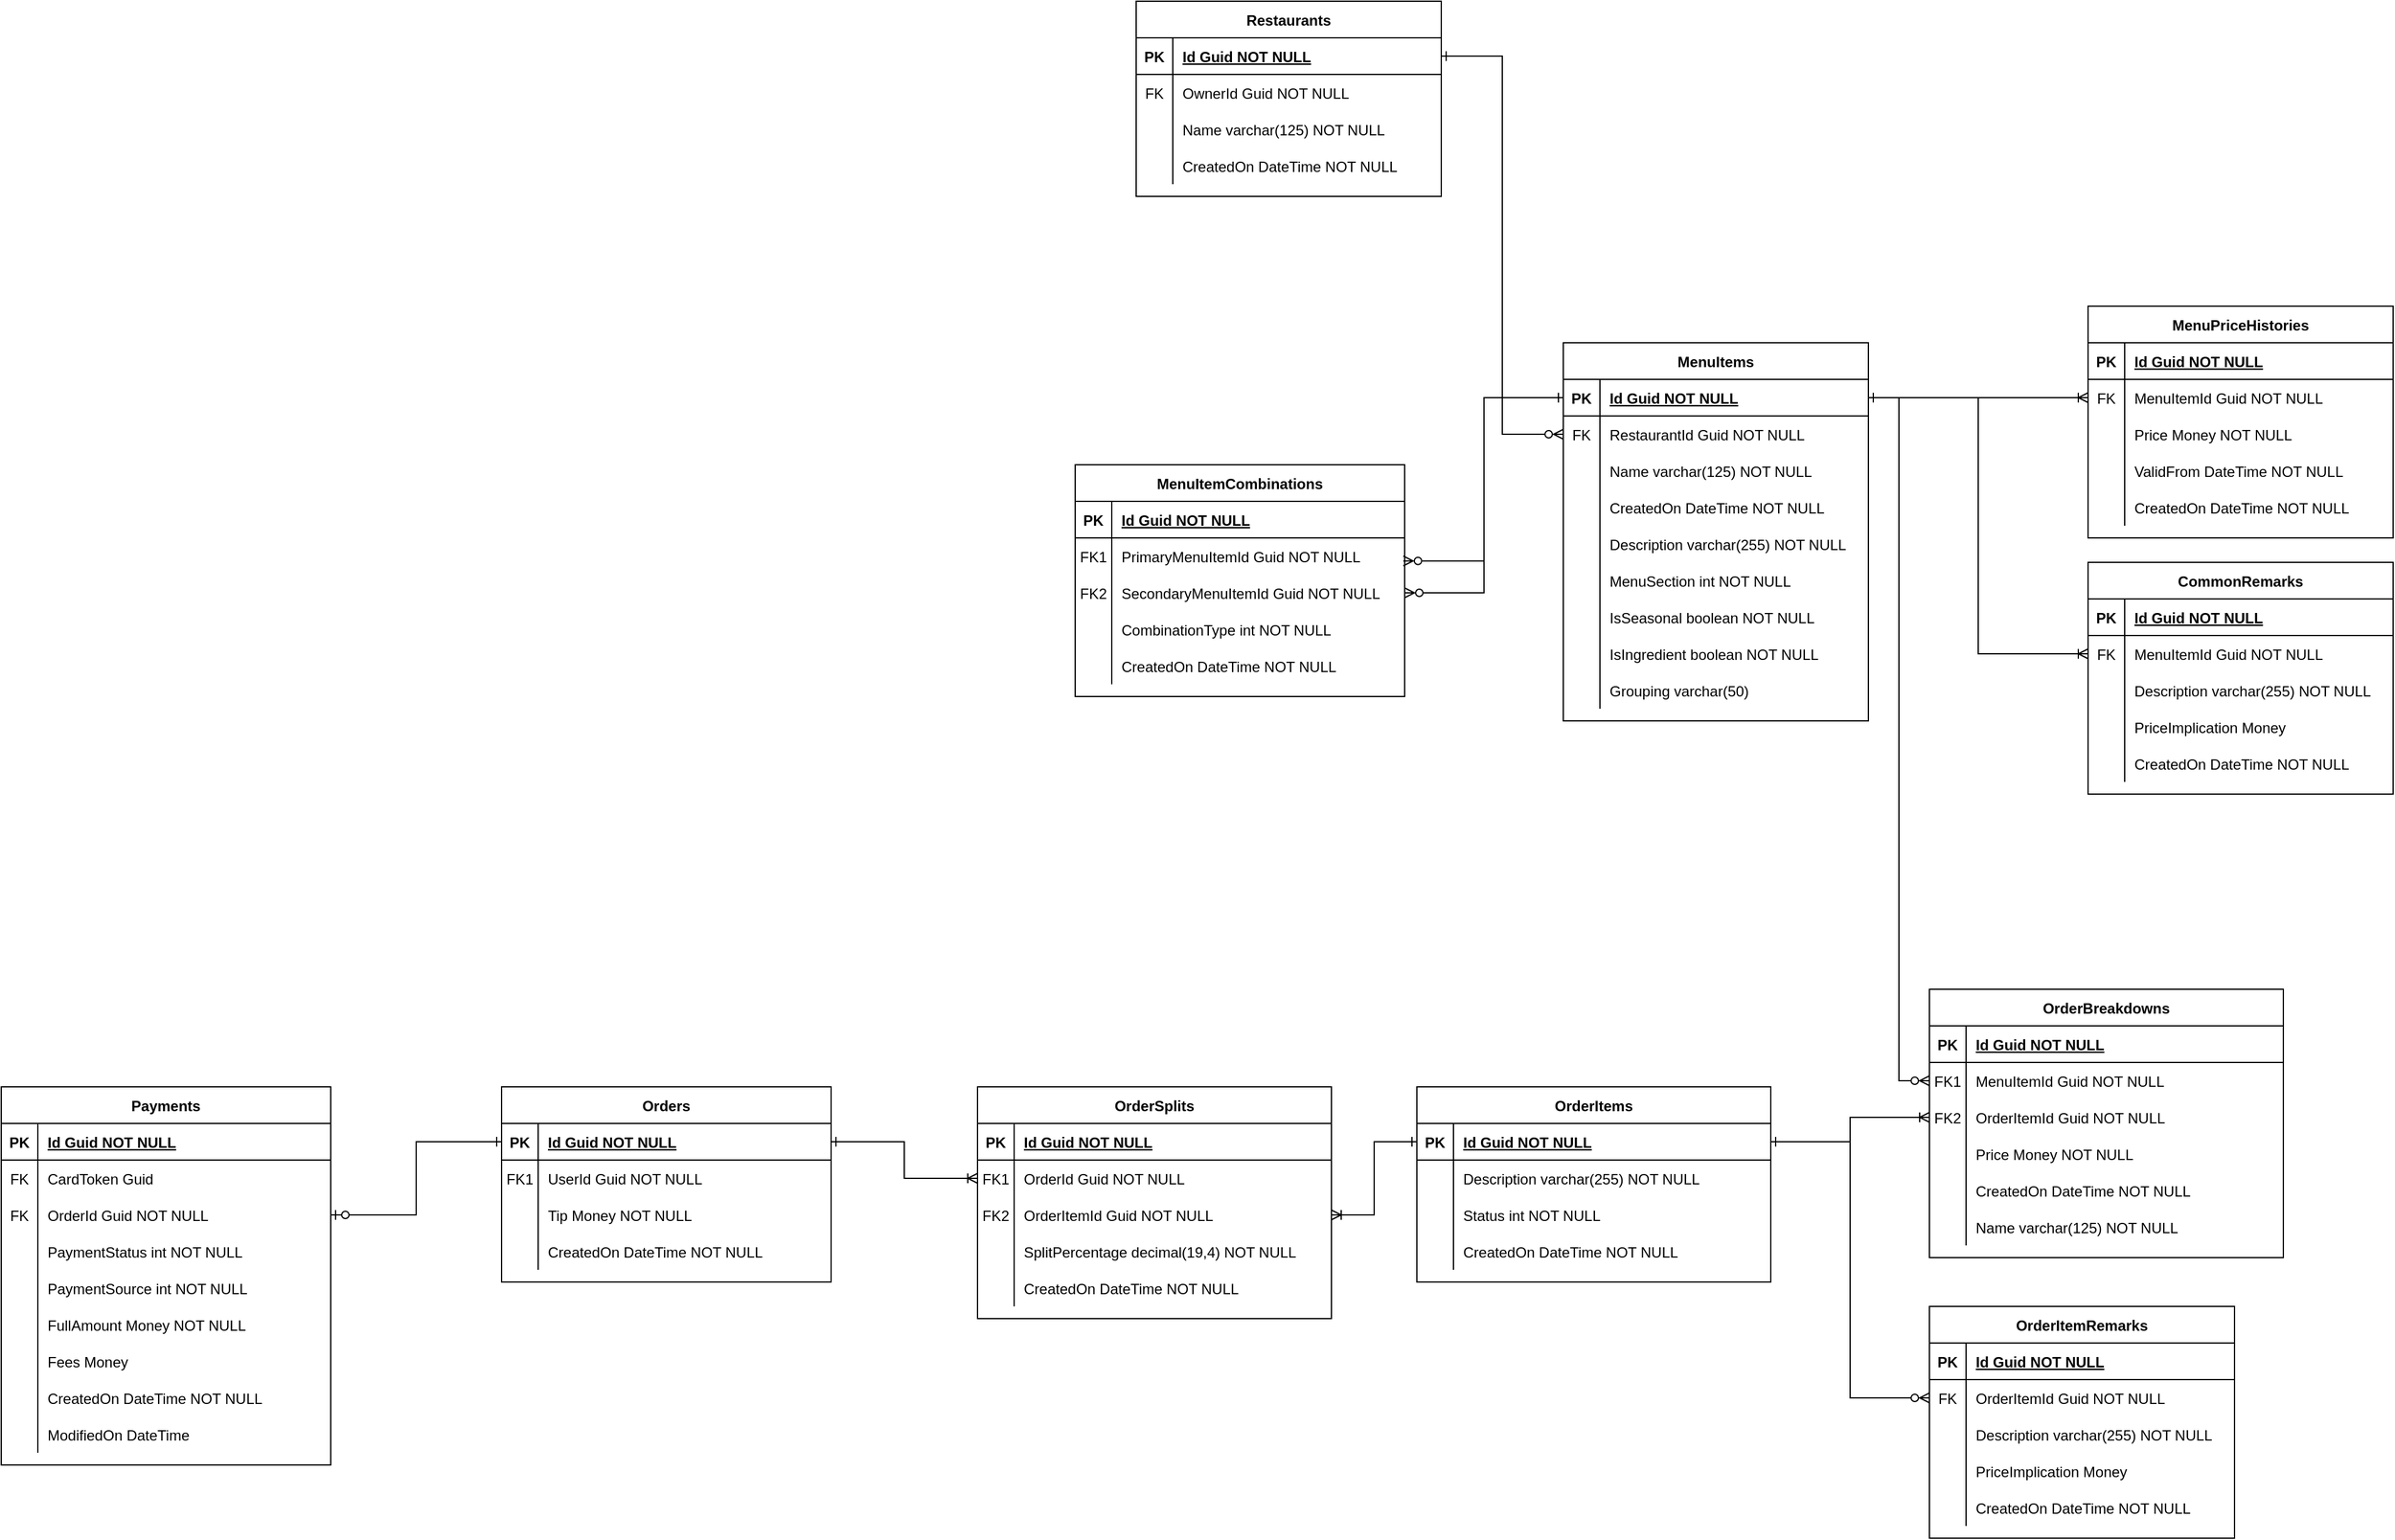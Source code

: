 <mxfile version="22.0.4" type="github">
  <diagram id="R2lEEEUBdFMjLlhIrx00" name="Page-1">
    <mxGraphModel dx="2230" dy="1918" grid="1" gridSize="10" guides="1" tooltips="1" connect="1" arrows="1" fold="1" page="1" pageScale="1" pageWidth="850" pageHeight="1100" math="0" shadow="0" extFonts="Permanent Marker^https://fonts.googleapis.com/css?family=Permanent+Marker">
      <root>
        <mxCell id="0" />
        <mxCell id="1" parent="0" />
        <mxCell id="C-vyLk0tnHw3VtMMgP7b-23" value="Restaurants" style="shape=table;startSize=30;container=1;collapsible=1;childLayout=tableLayout;fixedRows=1;rowLines=0;fontStyle=1;align=center;resizeLast=1;" parent="1" vertex="1">
          <mxGeometry x="590" y="-40" width="250" height="160" as="geometry" />
        </mxCell>
        <mxCell id="C-vyLk0tnHw3VtMMgP7b-24" value="" style="shape=partialRectangle;collapsible=0;dropTarget=0;pointerEvents=0;fillColor=none;points=[[0,0.5],[1,0.5]];portConstraint=eastwest;top=0;left=0;right=0;bottom=1;" parent="C-vyLk0tnHw3VtMMgP7b-23" vertex="1">
          <mxGeometry y="30" width="250" height="30" as="geometry" />
        </mxCell>
        <mxCell id="C-vyLk0tnHw3VtMMgP7b-25" value="PK" style="shape=partialRectangle;overflow=hidden;connectable=0;fillColor=none;top=0;left=0;bottom=0;right=0;fontStyle=1;" parent="C-vyLk0tnHw3VtMMgP7b-24" vertex="1">
          <mxGeometry width="30" height="30" as="geometry">
            <mxRectangle width="30" height="30" as="alternateBounds" />
          </mxGeometry>
        </mxCell>
        <mxCell id="C-vyLk0tnHw3VtMMgP7b-26" value="Id Guid NOT NULL " style="shape=partialRectangle;overflow=hidden;connectable=0;fillColor=none;top=0;left=0;bottom=0;right=0;align=left;spacingLeft=6;fontStyle=5;" parent="C-vyLk0tnHw3VtMMgP7b-24" vertex="1">
          <mxGeometry x="30" width="220" height="30" as="geometry">
            <mxRectangle width="220" height="30" as="alternateBounds" />
          </mxGeometry>
        </mxCell>
        <mxCell id="EvnFfGVCMz5A35__qG9N-12" value="" style="shape=partialRectangle;collapsible=0;dropTarget=0;pointerEvents=0;fillColor=none;points=[[0,0.5],[1,0.5]];portConstraint=eastwest;top=0;left=0;right=0;bottom=0;" parent="C-vyLk0tnHw3VtMMgP7b-23" vertex="1">
          <mxGeometry y="60" width="250" height="30" as="geometry" />
        </mxCell>
        <mxCell id="EvnFfGVCMz5A35__qG9N-13" value="FK" style="shape=partialRectangle;overflow=hidden;connectable=0;fillColor=none;top=0;left=0;bottom=0;right=0;" parent="EvnFfGVCMz5A35__qG9N-12" vertex="1">
          <mxGeometry width="30" height="30" as="geometry">
            <mxRectangle width="30" height="30" as="alternateBounds" />
          </mxGeometry>
        </mxCell>
        <mxCell id="EvnFfGVCMz5A35__qG9N-14" value="OwnerId Guid NOT NULL" style="shape=partialRectangle;overflow=hidden;connectable=0;fillColor=none;top=0;left=0;bottom=0;right=0;align=left;spacingLeft=6;" parent="EvnFfGVCMz5A35__qG9N-12" vertex="1">
          <mxGeometry x="30" width="220" height="30" as="geometry">
            <mxRectangle width="220" height="30" as="alternateBounds" />
          </mxGeometry>
        </mxCell>
        <mxCell id="C-vyLk0tnHw3VtMMgP7b-27" value="" style="shape=partialRectangle;collapsible=0;dropTarget=0;pointerEvents=0;fillColor=none;points=[[0,0.5],[1,0.5]];portConstraint=eastwest;top=0;left=0;right=0;bottom=0;" parent="C-vyLk0tnHw3VtMMgP7b-23" vertex="1">
          <mxGeometry y="90" width="250" height="30" as="geometry" />
        </mxCell>
        <mxCell id="C-vyLk0tnHw3VtMMgP7b-28" value="" style="shape=partialRectangle;overflow=hidden;connectable=0;fillColor=none;top=0;left=0;bottom=0;right=0;" parent="C-vyLk0tnHw3VtMMgP7b-27" vertex="1">
          <mxGeometry width="30" height="30" as="geometry">
            <mxRectangle width="30" height="30" as="alternateBounds" />
          </mxGeometry>
        </mxCell>
        <mxCell id="C-vyLk0tnHw3VtMMgP7b-29" value="Name varchar(125) NOT NULL" style="shape=partialRectangle;overflow=hidden;connectable=0;fillColor=none;top=0;left=0;bottom=0;right=0;align=left;spacingLeft=6;" parent="C-vyLk0tnHw3VtMMgP7b-27" vertex="1">
          <mxGeometry x="30" width="220" height="30" as="geometry">
            <mxRectangle width="220" height="30" as="alternateBounds" />
          </mxGeometry>
        </mxCell>
        <mxCell id="EvnFfGVCMz5A35__qG9N-9" value="" style="shape=partialRectangle;collapsible=0;dropTarget=0;pointerEvents=0;fillColor=none;points=[[0,0.5],[1,0.5]];portConstraint=eastwest;top=0;left=0;right=0;bottom=0;" parent="C-vyLk0tnHw3VtMMgP7b-23" vertex="1">
          <mxGeometry y="120" width="250" height="30" as="geometry" />
        </mxCell>
        <mxCell id="EvnFfGVCMz5A35__qG9N-10" value="" style="shape=partialRectangle;overflow=hidden;connectable=0;fillColor=none;top=0;left=0;bottom=0;right=0;" parent="EvnFfGVCMz5A35__qG9N-9" vertex="1">
          <mxGeometry width="30" height="30" as="geometry">
            <mxRectangle width="30" height="30" as="alternateBounds" />
          </mxGeometry>
        </mxCell>
        <mxCell id="EvnFfGVCMz5A35__qG9N-11" value="CreatedOn DateTime NOT NULL" style="shape=partialRectangle;overflow=hidden;connectable=0;fillColor=none;top=0;left=0;bottom=0;right=0;align=left;spacingLeft=6;" parent="EvnFfGVCMz5A35__qG9N-9" vertex="1">
          <mxGeometry x="30" width="220" height="30" as="geometry">
            <mxRectangle width="220" height="30" as="alternateBounds" />
          </mxGeometry>
        </mxCell>
        <mxCell id="EvnFfGVCMz5A35__qG9N-15" value="MenuItems" style="shape=table;startSize=30;container=1;collapsible=1;childLayout=tableLayout;fixedRows=1;rowLines=0;fontStyle=1;align=center;resizeLast=1;" parent="1" vertex="1">
          <mxGeometry x="940" y="240" width="250" height="310" as="geometry" />
        </mxCell>
        <mxCell id="EvnFfGVCMz5A35__qG9N-16" value="" style="shape=partialRectangle;collapsible=0;dropTarget=0;pointerEvents=0;fillColor=none;points=[[0,0.5],[1,0.5]];portConstraint=eastwest;top=0;left=0;right=0;bottom=1;" parent="EvnFfGVCMz5A35__qG9N-15" vertex="1">
          <mxGeometry y="30" width="250" height="30" as="geometry" />
        </mxCell>
        <mxCell id="EvnFfGVCMz5A35__qG9N-17" value="PK" style="shape=partialRectangle;overflow=hidden;connectable=0;fillColor=none;top=0;left=0;bottom=0;right=0;fontStyle=1;" parent="EvnFfGVCMz5A35__qG9N-16" vertex="1">
          <mxGeometry width="30" height="30" as="geometry">
            <mxRectangle width="30" height="30" as="alternateBounds" />
          </mxGeometry>
        </mxCell>
        <mxCell id="EvnFfGVCMz5A35__qG9N-18" value="Id Guid NOT NULL " style="shape=partialRectangle;overflow=hidden;connectable=0;fillColor=none;top=0;left=0;bottom=0;right=0;align=left;spacingLeft=6;fontStyle=5;" parent="EvnFfGVCMz5A35__qG9N-16" vertex="1">
          <mxGeometry x="30" width="220" height="30" as="geometry">
            <mxRectangle width="220" height="30" as="alternateBounds" />
          </mxGeometry>
        </mxCell>
        <mxCell id="EvnFfGVCMz5A35__qG9N-22" value="" style="shape=partialRectangle;collapsible=0;dropTarget=0;pointerEvents=0;fillColor=none;points=[[0,0.5],[1,0.5]];portConstraint=eastwest;top=0;left=0;right=0;bottom=0;" parent="EvnFfGVCMz5A35__qG9N-15" vertex="1">
          <mxGeometry y="60" width="250" height="30" as="geometry" />
        </mxCell>
        <mxCell id="EvnFfGVCMz5A35__qG9N-23" value="FK" style="shape=partialRectangle;overflow=hidden;connectable=0;fillColor=none;top=0;left=0;bottom=0;right=0;" parent="EvnFfGVCMz5A35__qG9N-22" vertex="1">
          <mxGeometry width="30" height="30" as="geometry">
            <mxRectangle width="30" height="30" as="alternateBounds" />
          </mxGeometry>
        </mxCell>
        <mxCell id="EvnFfGVCMz5A35__qG9N-24" value="RestaurantId Guid NOT NULL" style="shape=partialRectangle;overflow=hidden;connectable=0;fillColor=none;top=0;left=0;bottom=0;right=0;align=left;spacingLeft=6;" parent="EvnFfGVCMz5A35__qG9N-22" vertex="1">
          <mxGeometry x="30" width="220" height="30" as="geometry">
            <mxRectangle width="220" height="30" as="alternateBounds" />
          </mxGeometry>
        </mxCell>
        <mxCell id="EvnFfGVCMz5A35__qG9N-19" value="" style="shape=partialRectangle;collapsible=0;dropTarget=0;pointerEvents=0;fillColor=none;points=[[0,0.5],[1,0.5]];portConstraint=eastwest;top=0;left=0;right=0;bottom=0;" parent="EvnFfGVCMz5A35__qG9N-15" vertex="1">
          <mxGeometry y="90" width="250" height="30" as="geometry" />
        </mxCell>
        <mxCell id="EvnFfGVCMz5A35__qG9N-20" value="" style="shape=partialRectangle;overflow=hidden;connectable=0;fillColor=none;top=0;left=0;bottom=0;right=0;" parent="EvnFfGVCMz5A35__qG9N-19" vertex="1">
          <mxGeometry width="30" height="30" as="geometry">
            <mxRectangle width="30" height="30" as="alternateBounds" />
          </mxGeometry>
        </mxCell>
        <mxCell id="EvnFfGVCMz5A35__qG9N-21" value="Name varchar(125) NOT NULL" style="shape=partialRectangle;overflow=hidden;connectable=0;fillColor=none;top=0;left=0;bottom=0;right=0;align=left;spacingLeft=6;" parent="EvnFfGVCMz5A35__qG9N-19" vertex="1">
          <mxGeometry x="30" width="220" height="30" as="geometry">
            <mxRectangle width="220" height="30" as="alternateBounds" />
          </mxGeometry>
        </mxCell>
        <mxCell id="EvnFfGVCMz5A35__qG9N-25" value="" style="shape=partialRectangle;collapsible=0;dropTarget=0;pointerEvents=0;fillColor=none;points=[[0,0.5],[1,0.5]];portConstraint=eastwest;top=0;left=0;right=0;bottom=0;" parent="EvnFfGVCMz5A35__qG9N-15" vertex="1">
          <mxGeometry y="120" width="250" height="30" as="geometry" />
        </mxCell>
        <mxCell id="EvnFfGVCMz5A35__qG9N-26" value="" style="shape=partialRectangle;overflow=hidden;connectable=0;fillColor=none;top=0;left=0;bottom=0;right=0;" parent="EvnFfGVCMz5A35__qG9N-25" vertex="1">
          <mxGeometry width="30" height="30" as="geometry">
            <mxRectangle width="30" height="30" as="alternateBounds" />
          </mxGeometry>
        </mxCell>
        <mxCell id="EvnFfGVCMz5A35__qG9N-27" value="CreatedOn DateTime NOT NULL" style="shape=partialRectangle;overflow=hidden;connectable=0;fillColor=none;top=0;left=0;bottom=0;right=0;align=left;spacingLeft=6;" parent="EvnFfGVCMz5A35__qG9N-25" vertex="1">
          <mxGeometry x="30" width="220" height="30" as="geometry">
            <mxRectangle width="220" height="30" as="alternateBounds" />
          </mxGeometry>
        </mxCell>
        <mxCell id="EvnFfGVCMz5A35__qG9N-28" value="" style="shape=partialRectangle;collapsible=0;dropTarget=0;pointerEvents=0;fillColor=none;points=[[0,0.5],[1,0.5]];portConstraint=eastwest;top=0;left=0;right=0;bottom=0;" parent="EvnFfGVCMz5A35__qG9N-15" vertex="1">
          <mxGeometry y="150" width="250" height="30" as="geometry" />
        </mxCell>
        <mxCell id="EvnFfGVCMz5A35__qG9N-29" value="" style="shape=partialRectangle;overflow=hidden;connectable=0;fillColor=none;top=0;left=0;bottom=0;right=0;" parent="EvnFfGVCMz5A35__qG9N-28" vertex="1">
          <mxGeometry width="30" height="30" as="geometry">
            <mxRectangle width="30" height="30" as="alternateBounds" />
          </mxGeometry>
        </mxCell>
        <mxCell id="EvnFfGVCMz5A35__qG9N-30" value="Description varchar(255) NOT NULL" style="shape=partialRectangle;overflow=hidden;connectable=0;fillColor=none;top=0;left=0;bottom=0;right=0;align=left;spacingLeft=6;" parent="EvnFfGVCMz5A35__qG9N-28" vertex="1">
          <mxGeometry x="30" width="220" height="30" as="geometry">
            <mxRectangle width="220" height="30" as="alternateBounds" />
          </mxGeometry>
        </mxCell>
        <mxCell id="EvnFfGVCMz5A35__qG9N-32" value="" style="shape=partialRectangle;collapsible=0;dropTarget=0;pointerEvents=0;fillColor=none;points=[[0,0.5],[1,0.5]];portConstraint=eastwest;top=0;left=0;right=0;bottom=0;" parent="EvnFfGVCMz5A35__qG9N-15" vertex="1">
          <mxGeometry y="180" width="250" height="30" as="geometry" />
        </mxCell>
        <mxCell id="EvnFfGVCMz5A35__qG9N-33" value="" style="shape=partialRectangle;overflow=hidden;connectable=0;fillColor=none;top=0;left=0;bottom=0;right=0;" parent="EvnFfGVCMz5A35__qG9N-32" vertex="1">
          <mxGeometry width="30" height="30" as="geometry">
            <mxRectangle width="30" height="30" as="alternateBounds" />
          </mxGeometry>
        </mxCell>
        <mxCell id="EvnFfGVCMz5A35__qG9N-34" value="MenuSection int NOT NULL" style="shape=partialRectangle;overflow=hidden;connectable=0;fillColor=none;top=0;left=0;bottom=0;right=0;align=left;spacingLeft=6;" parent="EvnFfGVCMz5A35__qG9N-32" vertex="1">
          <mxGeometry x="30" width="220" height="30" as="geometry">
            <mxRectangle width="220" height="30" as="alternateBounds" />
          </mxGeometry>
        </mxCell>
        <mxCell id="EvnFfGVCMz5A35__qG9N-35" value="" style="shape=partialRectangle;collapsible=0;dropTarget=0;pointerEvents=0;fillColor=none;points=[[0,0.5],[1,0.5]];portConstraint=eastwest;top=0;left=0;right=0;bottom=0;" parent="EvnFfGVCMz5A35__qG9N-15" vertex="1">
          <mxGeometry y="210" width="250" height="30" as="geometry" />
        </mxCell>
        <mxCell id="EvnFfGVCMz5A35__qG9N-36" value="" style="shape=partialRectangle;overflow=hidden;connectable=0;fillColor=none;top=0;left=0;bottom=0;right=0;" parent="EvnFfGVCMz5A35__qG9N-35" vertex="1">
          <mxGeometry width="30" height="30" as="geometry">
            <mxRectangle width="30" height="30" as="alternateBounds" />
          </mxGeometry>
        </mxCell>
        <mxCell id="EvnFfGVCMz5A35__qG9N-37" value="IsSeasonal boolean NOT NULL" style="shape=partialRectangle;overflow=hidden;connectable=0;fillColor=none;top=0;left=0;bottom=0;right=0;align=left;spacingLeft=6;" parent="EvnFfGVCMz5A35__qG9N-35" vertex="1">
          <mxGeometry x="30" width="220" height="30" as="geometry">
            <mxRectangle width="220" height="30" as="alternateBounds" />
          </mxGeometry>
        </mxCell>
        <mxCell id="EvnFfGVCMz5A35__qG9N-94" value="" style="shape=partialRectangle;collapsible=0;dropTarget=0;pointerEvents=0;fillColor=none;points=[[0,0.5],[1,0.5]];portConstraint=eastwest;top=0;left=0;right=0;bottom=0;" parent="EvnFfGVCMz5A35__qG9N-15" vertex="1">
          <mxGeometry y="240" width="250" height="30" as="geometry" />
        </mxCell>
        <mxCell id="EvnFfGVCMz5A35__qG9N-95" value="" style="shape=partialRectangle;overflow=hidden;connectable=0;fillColor=none;top=0;left=0;bottom=0;right=0;" parent="EvnFfGVCMz5A35__qG9N-94" vertex="1">
          <mxGeometry width="30" height="30" as="geometry">
            <mxRectangle width="30" height="30" as="alternateBounds" />
          </mxGeometry>
        </mxCell>
        <mxCell id="EvnFfGVCMz5A35__qG9N-96" value="IsIngredient boolean NOT NULL" style="shape=partialRectangle;overflow=hidden;connectable=0;fillColor=none;top=0;left=0;bottom=0;right=0;align=left;spacingLeft=6;" parent="EvnFfGVCMz5A35__qG9N-94" vertex="1">
          <mxGeometry x="30" width="220" height="30" as="geometry">
            <mxRectangle width="220" height="30" as="alternateBounds" />
          </mxGeometry>
        </mxCell>
        <mxCell id="EvnFfGVCMz5A35__qG9N-97" value="" style="shape=partialRectangle;collapsible=0;dropTarget=0;pointerEvents=0;fillColor=none;points=[[0,0.5],[1,0.5]];portConstraint=eastwest;top=0;left=0;right=0;bottom=0;" parent="EvnFfGVCMz5A35__qG9N-15" vertex="1">
          <mxGeometry y="270" width="250" height="30" as="geometry" />
        </mxCell>
        <mxCell id="EvnFfGVCMz5A35__qG9N-98" value="" style="shape=partialRectangle;overflow=hidden;connectable=0;fillColor=none;top=0;left=0;bottom=0;right=0;" parent="EvnFfGVCMz5A35__qG9N-97" vertex="1">
          <mxGeometry width="30" height="30" as="geometry">
            <mxRectangle width="30" height="30" as="alternateBounds" />
          </mxGeometry>
        </mxCell>
        <mxCell id="EvnFfGVCMz5A35__qG9N-99" value="Grouping varchar(50)" style="shape=partialRectangle;overflow=hidden;connectable=0;fillColor=none;top=0;left=0;bottom=0;right=0;align=left;spacingLeft=6;" parent="EvnFfGVCMz5A35__qG9N-97" vertex="1">
          <mxGeometry x="30" width="220" height="30" as="geometry">
            <mxRectangle width="220" height="30" as="alternateBounds" />
          </mxGeometry>
        </mxCell>
        <mxCell id="EvnFfGVCMz5A35__qG9N-31" style="edgeStyle=orthogonalEdgeStyle;rounded=0;orthogonalLoop=1;jettySize=auto;html=1;endArrow=ERzeroToMany;endFill=0;startArrow=ERone;startFill=0;" parent="1" source="C-vyLk0tnHw3VtMMgP7b-24" target="EvnFfGVCMz5A35__qG9N-22" edge="1">
          <mxGeometry relative="1" as="geometry" />
        </mxCell>
        <mxCell id="EvnFfGVCMz5A35__qG9N-41" value="MenuItemCombinations" style="shape=table;startSize=30;container=1;collapsible=1;childLayout=tableLayout;fixedRows=1;rowLines=0;fontStyle=1;align=center;resizeLast=1;" parent="1" vertex="1">
          <mxGeometry x="540" y="340" width="270" height="190" as="geometry" />
        </mxCell>
        <mxCell id="EvnFfGVCMz5A35__qG9N-42" value="" style="shape=partialRectangle;collapsible=0;dropTarget=0;pointerEvents=0;fillColor=none;points=[[0,0.5],[1,0.5]];portConstraint=eastwest;top=0;left=0;right=0;bottom=1;" parent="EvnFfGVCMz5A35__qG9N-41" vertex="1">
          <mxGeometry y="30" width="270" height="30" as="geometry" />
        </mxCell>
        <mxCell id="EvnFfGVCMz5A35__qG9N-43" value="PK" style="shape=partialRectangle;overflow=hidden;connectable=0;fillColor=none;top=0;left=0;bottom=0;right=0;fontStyle=1;" parent="EvnFfGVCMz5A35__qG9N-42" vertex="1">
          <mxGeometry width="30" height="30" as="geometry">
            <mxRectangle width="30" height="30" as="alternateBounds" />
          </mxGeometry>
        </mxCell>
        <mxCell id="EvnFfGVCMz5A35__qG9N-44" value="Id Guid NOT NULL " style="shape=partialRectangle;overflow=hidden;connectable=0;fillColor=none;top=0;left=0;bottom=0;right=0;align=left;spacingLeft=6;fontStyle=5;" parent="EvnFfGVCMz5A35__qG9N-42" vertex="1">
          <mxGeometry x="30" width="240" height="30" as="geometry">
            <mxRectangle width="240" height="30" as="alternateBounds" />
          </mxGeometry>
        </mxCell>
        <mxCell id="EvnFfGVCMz5A35__qG9N-45" value="" style="shape=partialRectangle;collapsible=0;dropTarget=0;pointerEvents=0;fillColor=none;points=[[0,0.5],[1,0.5]];portConstraint=eastwest;top=0;left=0;right=0;bottom=0;" parent="EvnFfGVCMz5A35__qG9N-41" vertex="1">
          <mxGeometry y="60" width="270" height="30" as="geometry" />
        </mxCell>
        <mxCell id="EvnFfGVCMz5A35__qG9N-46" value="FK1" style="shape=partialRectangle;overflow=hidden;connectable=0;fillColor=none;top=0;left=0;bottom=0;right=0;" parent="EvnFfGVCMz5A35__qG9N-45" vertex="1">
          <mxGeometry width="30" height="30" as="geometry">
            <mxRectangle width="30" height="30" as="alternateBounds" />
          </mxGeometry>
        </mxCell>
        <mxCell id="EvnFfGVCMz5A35__qG9N-47" value="PrimaryMenuItemId Guid NOT NULL" style="shape=partialRectangle;overflow=hidden;connectable=0;fillColor=none;top=0;left=0;bottom=0;right=0;align=left;spacingLeft=6;" parent="EvnFfGVCMz5A35__qG9N-45" vertex="1">
          <mxGeometry x="30" width="240" height="30" as="geometry">
            <mxRectangle width="240" height="30" as="alternateBounds" />
          </mxGeometry>
        </mxCell>
        <mxCell id="EvnFfGVCMz5A35__qG9N-54" value="" style="shape=partialRectangle;collapsible=0;dropTarget=0;pointerEvents=0;fillColor=none;points=[[0,0.5],[1,0.5]];portConstraint=eastwest;top=0;left=0;right=0;bottom=0;" parent="EvnFfGVCMz5A35__qG9N-41" vertex="1">
          <mxGeometry y="90" width="270" height="30" as="geometry" />
        </mxCell>
        <mxCell id="EvnFfGVCMz5A35__qG9N-55" value="FK2" style="shape=partialRectangle;overflow=hidden;connectable=0;fillColor=none;top=0;left=0;bottom=0;right=0;" parent="EvnFfGVCMz5A35__qG9N-54" vertex="1">
          <mxGeometry width="30" height="30" as="geometry">
            <mxRectangle width="30" height="30" as="alternateBounds" />
          </mxGeometry>
        </mxCell>
        <mxCell id="EvnFfGVCMz5A35__qG9N-56" value="SecondaryMenuItemId Guid NOT NULL" style="shape=partialRectangle;overflow=hidden;connectable=0;fillColor=none;top=0;left=0;bottom=0;right=0;align=left;spacingLeft=6;" parent="EvnFfGVCMz5A35__qG9N-54" vertex="1">
          <mxGeometry x="30" width="240" height="30" as="geometry">
            <mxRectangle width="240" height="30" as="alternateBounds" />
          </mxGeometry>
        </mxCell>
        <mxCell id="EvnFfGVCMz5A35__qG9N-48" value="" style="shape=partialRectangle;collapsible=0;dropTarget=0;pointerEvents=0;fillColor=none;points=[[0,0.5],[1,0.5]];portConstraint=eastwest;top=0;left=0;right=0;bottom=0;" parent="EvnFfGVCMz5A35__qG9N-41" vertex="1">
          <mxGeometry y="120" width="270" height="30" as="geometry" />
        </mxCell>
        <mxCell id="EvnFfGVCMz5A35__qG9N-49" value="" style="shape=partialRectangle;overflow=hidden;connectable=0;fillColor=none;top=0;left=0;bottom=0;right=0;" parent="EvnFfGVCMz5A35__qG9N-48" vertex="1">
          <mxGeometry width="30" height="30" as="geometry">
            <mxRectangle width="30" height="30" as="alternateBounds" />
          </mxGeometry>
        </mxCell>
        <mxCell id="EvnFfGVCMz5A35__qG9N-50" value="CombinationType int NOT NULL" style="shape=partialRectangle;overflow=hidden;connectable=0;fillColor=none;top=0;left=0;bottom=0;right=0;align=left;spacingLeft=6;" parent="EvnFfGVCMz5A35__qG9N-48" vertex="1">
          <mxGeometry x="30" width="240" height="30" as="geometry">
            <mxRectangle width="240" height="30" as="alternateBounds" />
          </mxGeometry>
        </mxCell>
        <mxCell id="EvnFfGVCMz5A35__qG9N-51" value="" style="shape=partialRectangle;collapsible=0;dropTarget=0;pointerEvents=0;fillColor=none;points=[[0,0.5],[1,0.5]];portConstraint=eastwest;top=0;left=0;right=0;bottom=0;" parent="EvnFfGVCMz5A35__qG9N-41" vertex="1">
          <mxGeometry y="150" width="270" height="30" as="geometry" />
        </mxCell>
        <mxCell id="EvnFfGVCMz5A35__qG9N-52" value="" style="shape=partialRectangle;overflow=hidden;connectable=0;fillColor=none;top=0;left=0;bottom=0;right=0;" parent="EvnFfGVCMz5A35__qG9N-51" vertex="1">
          <mxGeometry width="30" height="30" as="geometry">
            <mxRectangle width="30" height="30" as="alternateBounds" />
          </mxGeometry>
        </mxCell>
        <mxCell id="EvnFfGVCMz5A35__qG9N-53" value="CreatedOn DateTime NOT NULL" style="shape=partialRectangle;overflow=hidden;connectable=0;fillColor=none;top=0;left=0;bottom=0;right=0;align=left;spacingLeft=6;" parent="EvnFfGVCMz5A35__qG9N-51" vertex="1">
          <mxGeometry x="30" width="240" height="30" as="geometry">
            <mxRectangle width="240" height="30" as="alternateBounds" />
          </mxGeometry>
        </mxCell>
        <mxCell id="EvnFfGVCMz5A35__qG9N-57" value="MenuPriceHistories" style="shape=table;startSize=30;container=1;collapsible=1;childLayout=tableLayout;fixedRows=1;rowLines=0;fontStyle=1;align=center;resizeLast=1;" parent="1" vertex="1">
          <mxGeometry x="1370" y="210" width="250" height="190" as="geometry" />
        </mxCell>
        <mxCell id="EvnFfGVCMz5A35__qG9N-58" value="" style="shape=partialRectangle;collapsible=0;dropTarget=0;pointerEvents=0;fillColor=none;points=[[0,0.5],[1,0.5]];portConstraint=eastwest;top=0;left=0;right=0;bottom=1;" parent="EvnFfGVCMz5A35__qG9N-57" vertex="1">
          <mxGeometry y="30" width="250" height="30" as="geometry" />
        </mxCell>
        <mxCell id="EvnFfGVCMz5A35__qG9N-59" value="PK" style="shape=partialRectangle;overflow=hidden;connectable=0;fillColor=none;top=0;left=0;bottom=0;right=0;fontStyle=1;" parent="EvnFfGVCMz5A35__qG9N-58" vertex="1">
          <mxGeometry width="30" height="30" as="geometry">
            <mxRectangle width="30" height="30" as="alternateBounds" />
          </mxGeometry>
        </mxCell>
        <mxCell id="EvnFfGVCMz5A35__qG9N-60" value="Id Guid NOT NULL " style="shape=partialRectangle;overflow=hidden;connectable=0;fillColor=none;top=0;left=0;bottom=0;right=0;align=left;spacingLeft=6;fontStyle=5;" parent="EvnFfGVCMz5A35__qG9N-58" vertex="1">
          <mxGeometry x="30" width="220" height="30" as="geometry">
            <mxRectangle width="220" height="30" as="alternateBounds" />
          </mxGeometry>
        </mxCell>
        <mxCell id="EvnFfGVCMz5A35__qG9N-61" value="" style="shape=partialRectangle;collapsible=0;dropTarget=0;pointerEvents=0;fillColor=none;points=[[0,0.5],[1,0.5]];portConstraint=eastwest;top=0;left=0;right=0;bottom=0;" parent="EvnFfGVCMz5A35__qG9N-57" vertex="1">
          <mxGeometry y="60" width="250" height="30" as="geometry" />
        </mxCell>
        <mxCell id="EvnFfGVCMz5A35__qG9N-62" value="FK" style="shape=partialRectangle;overflow=hidden;connectable=0;fillColor=none;top=0;left=0;bottom=0;right=0;" parent="EvnFfGVCMz5A35__qG9N-61" vertex="1">
          <mxGeometry width="30" height="30" as="geometry">
            <mxRectangle width="30" height="30" as="alternateBounds" />
          </mxGeometry>
        </mxCell>
        <mxCell id="EvnFfGVCMz5A35__qG9N-63" value="MenuItemId Guid NOT NULL" style="shape=partialRectangle;overflow=hidden;connectable=0;fillColor=none;top=0;left=0;bottom=0;right=0;align=left;spacingLeft=6;" parent="EvnFfGVCMz5A35__qG9N-61" vertex="1">
          <mxGeometry x="30" width="220" height="30" as="geometry">
            <mxRectangle width="220" height="30" as="alternateBounds" />
          </mxGeometry>
        </mxCell>
        <mxCell id="EvnFfGVCMz5A35__qG9N-64" value="" style="shape=partialRectangle;collapsible=0;dropTarget=0;pointerEvents=0;fillColor=none;points=[[0,0.5],[1,0.5]];portConstraint=eastwest;top=0;left=0;right=0;bottom=0;" parent="EvnFfGVCMz5A35__qG9N-57" vertex="1">
          <mxGeometry y="90" width="250" height="30" as="geometry" />
        </mxCell>
        <mxCell id="EvnFfGVCMz5A35__qG9N-65" value="" style="shape=partialRectangle;overflow=hidden;connectable=0;fillColor=none;top=0;left=0;bottom=0;right=0;" parent="EvnFfGVCMz5A35__qG9N-64" vertex="1">
          <mxGeometry width="30" height="30" as="geometry">
            <mxRectangle width="30" height="30" as="alternateBounds" />
          </mxGeometry>
        </mxCell>
        <mxCell id="EvnFfGVCMz5A35__qG9N-66" value="Price Money NOT NULL" style="shape=partialRectangle;overflow=hidden;connectable=0;fillColor=none;top=0;left=0;bottom=0;right=0;align=left;spacingLeft=6;" parent="EvnFfGVCMz5A35__qG9N-64" vertex="1">
          <mxGeometry x="30" width="220" height="30" as="geometry">
            <mxRectangle width="220" height="30" as="alternateBounds" />
          </mxGeometry>
        </mxCell>
        <mxCell id="EvnFfGVCMz5A35__qG9N-67" value="" style="shape=partialRectangle;collapsible=0;dropTarget=0;pointerEvents=0;fillColor=none;points=[[0,0.5],[1,0.5]];portConstraint=eastwest;top=0;left=0;right=0;bottom=0;" parent="EvnFfGVCMz5A35__qG9N-57" vertex="1">
          <mxGeometry y="120" width="250" height="30" as="geometry" />
        </mxCell>
        <mxCell id="EvnFfGVCMz5A35__qG9N-68" value="" style="shape=partialRectangle;overflow=hidden;connectable=0;fillColor=none;top=0;left=0;bottom=0;right=0;" parent="EvnFfGVCMz5A35__qG9N-67" vertex="1">
          <mxGeometry width="30" height="30" as="geometry">
            <mxRectangle width="30" height="30" as="alternateBounds" />
          </mxGeometry>
        </mxCell>
        <mxCell id="EvnFfGVCMz5A35__qG9N-69" value="ValidFrom DateTime NOT NULL" style="shape=partialRectangle;overflow=hidden;connectable=0;fillColor=none;top=0;left=0;bottom=0;right=0;align=left;spacingLeft=6;" parent="EvnFfGVCMz5A35__qG9N-67" vertex="1">
          <mxGeometry x="30" width="220" height="30" as="geometry">
            <mxRectangle width="220" height="30" as="alternateBounds" />
          </mxGeometry>
        </mxCell>
        <mxCell id="EvnFfGVCMz5A35__qG9N-70" value="" style="shape=partialRectangle;collapsible=0;dropTarget=0;pointerEvents=0;fillColor=none;points=[[0,0.5],[1,0.5]];portConstraint=eastwest;top=0;left=0;right=0;bottom=0;" parent="EvnFfGVCMz5A35__qG9N-57" vertex="1">
          <mxGeometry y="150" width="250" height="30" as="geometry" />
        </mxCell>
        <mxCell id="EvnFfGVCMz5A35__qG9N-71" value="" style="shape=partialRectangle;overflow=hidden;connectable=0;fillColor=none;top=0;left=0;bottom=0;right=0;" parent="EvnFfGVCMz5A35__qG9N-70" vertex="1">
          <mxGeometry width="30" height="30" as="geometry">
            <mxRectangle width="30" height="30" as="alternateBounds" />
          </mxGeometry>
        </mxCell>
        <mxCell id="EvnFfGVCMz5A35__qG9N-72" value="CreatedOn DateTime NOT NULL" style="shape=partialRectangle;overflow=hidden;connectable=0;fillColor=none;top=0;left=0;bottom=0;right=0;align=left;spacingLeft=6;" parent="EvnFfGVCMz5A35__qG9N-70" vertex="1">
          <mxGeometry x="30" width="220" height="30" as="geometry">
            <mxRectangle width="220" height="30" as="alternateBounds" />
          </mxGeometry>
        </mxCell>
        <mxCell id="EvnFfGVCMz5A35__qG9N-74" style="edgeStyle=orthogonalEdgeStyle;rounded=0;orthogonalLoop=1;jettySize=auto;html=1;endArrow=ERoneToMany;endFill=0;startArrow=ERone;startFill=0;" parent="1" source="EvnFfGVCMz5A35__qG9N-16" target="EvnFfGVCMz5A35__qG9N-61" edge="1">
          <mxGeometry relative="1" as="geometry" />
        </mxCell>
        <mxCell id="EvnFfGVCMz5A35__qG9N-75" style="edgeStyle=orthogonalEdgeStyle;rounded=0;orthogonalLoop=1;jettySize=auto;html=1;entryX=0.996;entryY=0.629;entryDx=0;entryDy=0;entryPerimeter=0;endArrow=ERzeroToMany;endFill=0;startArrow=ERone;startFill=0;" parent="1" source="EvnFfGVCMz5A35__qG9N-16" target="EvnFfGVCMz5A35__qG9N-45" edge="1">
          <mxGeometry relative="1" as="geometry" />
        </mxCell>
        <mxCell id="EvnFfGVCMz5A35__qG9N-76" style="edgeStyle=orthogonalEdgeStyle;rounded=0;orthogonalLoop=1;jettySize=auto;html=1;entryX=1;entryY=0.5;entryDx=0;entryDy=0;endArrow=ERzeroToMany;endFill=0;startArrow=ERone;startFill=0;" parent="1" source="EvnFfGVCMz5A35__qG9N-16" target="EvnFfGVCMz5A35__qG9N-54" edge="1">
          <mxGeometry relative="1" as="geometry" />
        </mxCell>
        <mxCell id="EvnFfGVCMz5A35__qG9N-77" value="CommonRemarks" style="shape=table;startSize=30;container=1;collapsible=1;childLayout=tableLayout;fixedRows=1;rowLines=0;fontStyle=1;align=center;resizeLast=1;" parent="1" vertex="1">
          <mxGeometry x="1370" y="420" width="250" height="190" as="geometry" />
        </mxCell>
        <mxCell id="EvnFfGVCMz5A35__qG9N-78" value="" style="shape=partialRectangle;collapsible=0;dropTarget=0;pointerEvents=0;fillColor=none;points=[[0,0.5],[1,0.5]];portConstraint=eastwest;top=0;left=0;right=0;bottom=1;" parent="EvnFfGVCMz5A35__qG9N-77" vertex="1">
          <mxGeometry y="30" width="250" height="30" as="geometry" />
        </mxCell>
        <mxCell id="EvnFfGVCMz5A35__qG9N-79" value="PK" style="shape=partialRectangle;overflow=hidden;connectable=0;fillColor=none;top=0;left=0;bottom=0;right=0;fontStyle=1;" parent="EvnFfGVCMz5A35__qG9N-78" vertex="1">
          <mxGeometry width="30" height="30" as="geometry">
            <mxRectangle width="30" height="30" as="alternateBounds" />
          </mxGeometry>
        </mxCell>
        <mxCell id="EvnFfGVCMz5A35__qG9N-80" value="Id Guid NOT NULL " style="shape=partialRectangle;overflow=hidden;connectable=0;fillColor=none;top=0;left=0;bottom=0;right=0;align=left;spacingLeft=6;fontStyle=5;" parent="EvnFfGVCMz5A35__qG9N-78" vertex="1">
          <mxGeometry x="30" width="220" height="30" as="geometry">
            <mxRectangle width="220" height="30" as="alternateBounds" />
          </mxGeometry>
        </mxCell>
        <mxCell id="EvnFfGVCMz5A35__qG9N-81" value="" style="shape=partialRectangle;collapsible=0;dropTarget=0;pointerEvents=0;fillColor=none;points=[[0,0.5],[1,0.5]];portConstraint=eastwest;top=0;left=0;right=0;bottom=0;" parent="EvnFfGVCMz5A35__qG9N-77" vertex="1">
          <mxGeometry y="60" width="250" height="30" as="geometry" />
        </mxCell>
        <mxCell id="EvnFfGVCMz5A35__qG9N-82" value="FK" style="shape=partialRectangle;overflow=hidden;connectable=0;fillColor=none;top=0;left=0;bottom=0;right=0;" parent="EvnFfGVCMz5A35__qG9N-81" vertex="1">
          <mxGeometry width="30" height="30" as="geometry">
            <mxRectangle width="30" height="30" as="alternateBounds" />
          </mxGeometry>
        </mxCell>
        <mxCell id="EvnFfGVCMz5A35__qG9N-83" value="MenuItemId Guid NOT NULL" style="shape=partialRectangle;overflow=hidden;connectable=0;fillColor=none;top=0;left=0;bottom=0;right=0;align=left;spacingLeft=6;" parent="EvnFfGVCMz5A35__qG9N-81" vertex="1">
          <mxGeometry x="30" width="220" height="30" as="geometry">
            <mxRectangle width="220" height="30" as="alternateBounds" />
          </mxGeometry>
        </mxCell>
        <mxCell id="EvnFfGVCMz5A35__qG9N-84" value="" style="shape=partialRectangle;collapsible=0;dropTarget=0;pointerEvents=0;fillColor=none;points=[[0,0.5],[1,0.5]];portConstraint=eastwest;top=0;left=0;right=0;bottom=0;" parent="EvnFfGVCMz5A35__qG9N-77" vertex="1">
          <mxGeometry y="90" width="250" height="30" as="geometry" />
        </mxCell>
        <mxCell id="EvnFfGVCMz5A35__qG9N-85" value="" style="shape=partialRectangle;overflow=hidden;connectable=0;fillColor=none;top=0;left=0;bottom=0;right=0;" parent="EvnFfGVCMz5A35__qG9N-84" vertex="1">
          <mxGeometry width="30" height="30" as="geometry">
            <mxRectangle width="30" height="30" as="alternateBounds" />
          </mxGeometry>
        </mxCell>
        <mxCell id="EvnFfGVCMz5A35__qG9N-86" value="Description varchar(255) NOT NULL" style="shape=partialRectangle;overflow=hidden;connectable=0;fillColor=none;top=0;left=0;bottom=0;right=0;align=left;spacingLeft=6;" parent="EvnFfGVCMz5A35__qG9N-84" vertex="1">
          <mxGeometry x="30" width="220" height="30" as="geometry">
            <mxRectangle width="220" height="30" as="alternateBounds" />
          </mxGeometry>
        </mxCell>
        <mxCell id="EvnFfGVCMz5A35__qG9N-87" value="" style="shape=partialRectangle;collapsible=0;dropTarget=0;pointerEvents=0;fillColor=none;points=[[0,0.5],[1,0.5]];portConstraint=eastwest;top=0;left=0;right=0;bottom=0;" parent="EvnFfGVCMz5A35__qG9N-77" vertex="1">
          <mxGeometry y="120" width="250" height="30" as="geometry" />
        </mxCell>
        <mxCell id="EvnFfGVCMz5A35__qG9N-88" value="" style="shape=partialRectangle;overflow=hidden;connectable=0;fillColor=none;top=0;left=0;bottom=0;right=0;" parent="EvnFfGVCMz5A35__qG9N-87" vertex="1">
          <mxGeometry width="30" height="30" as="geometry">
            <mxRectangle width="30" height="30" as="alternateBounds" />
          </mxGeometry>
        </mxCell>
        <mxCell id="EvnFfGVCMz5A35__qG9N-89" value="PriceImplication Money" style="shape=partialRectangle;overflow=hidden;connectable=0;fillColor=none;top=0;left=0;bottom=0;right=0;align=left;spacingLeft=6;" parent="EvnFfGVCMz5A35__qG9N-87" vertex="1">
          <mxGeometry x="30" width="220" height="30" as="geometry">
            <mxRectangle width="220" height="30" as="alternateBounds" />
          </mxGeometry>
        </mxCell>
        <mxCell id="EvnFfGVCMz5A35__qG9N-90" value="" style="shape=partialRectangle;collapsible=0;dropTarget=0;pointerEvents=0;fillColor=none;points=[[0,0.5],[1,0.5]];portConstraint=eastwest;top=0;left=0;right=0;bottom=0;" parent="EvnFfGVCMz5A35__qG9N-77" vertex="1">
          <mxGeometry y="150" width="250" height="30" as="geometry" />
        </mxCell>
        <mxCell id="EvnFfGVCMz5A35__qG9N-91" value="" style="shape=partialRectangle;overflow=hidden;connectable=0;fillColor=none;top=0;left=0;bottom=0;right=0;" parent="EvnFfGVCMz5A35__qG9N-90" vertex="1">
          <mxGeometry width="30" height="30" as="geometry">
            <mxRectangle width="30" height="30" as="alternateBounds" />
          </mxGeometry>
        </mxCell>
        <mxCell id="EvnFfGVCMz5A35__qG9N-92" value="CreatedOn DateTime NOT NULL" style="shape=partialRectangle;overflow=hidden;connectable=0;fillColor=none;top=0;left=0;bottom=0;right=0;align=left;spacingLeft=6;" parent="EvnFfGVCMz5A35__qG9N-90" vertex="1">
          <mxGeometry x="30" width="220" height="30" as="geometry">
            <mxRectangle width="220" height="30" as="alternateBounds" />
          </mxGeometry>
        </mxCell>
        <mxCell id="EvnFfGVCMz5A35__qG9N-93" style="edgeStyle=orthogonalEdgeStyle;rounded=0;orthogonalLoop=1;jettySize=auto;html=1;endArrow=ERoneToMany;endFill=0;startArrow=ERone;startFill=0;" parent="1" source="EvnFfGVCMz5A35__qG9N-16" target="EvnFfGVCMz5A35__qG9N-81" edge="1">
          <mxGeometry relative="1" as="geometry" />
        </mxCell>
        <mxCell id="EvnFfGVCMz5A35__qG9N-100" value="Orders" style="shape=table;startSize=30;container=1;collapsible=1;childLayout=tableLayout;fixedRows=1;rowLines=0;fontStyle=1;align=center;resizeLast=1;" parent="1" vertex="1">
          <mxGeometry x="70" y="850" width="270" height="160" as="geometry" />
        </mxCell>
        <mxCell id="EvnFfGVCMz5A35__qG9N-101" value="" style="shape=partialRectangle;collapsible=0;dropTarget=0;pointerEvents=0;fillColor=none;points=[[0,0.5],[1,0.5]];portConstraint=eastwest;top=0;left=0;right=0;bottom=1;" parent="EvnFfGVCMz5A35__qG9N-100" vertex="1">
          <mxGeometry y="30" width="270" height="30" as="geometry" />
        </mxCell>
        <mxCell id="EvnFfGVCMz5A35__qG9N-102" value="PK" style="shape=partialRectangle;overflow=hidden;connectable=0;fillColor=none;top=0;left=0;bottom=0;right=0;fontStyle=1;" parent="EvnFfGVCMz5A35__qG9N-101" vertex="1">
          <mxGeometry width="30" height="30" as="geometry">
            <mxRectangle width="30" height="30" as="alternateBounds" />
          </mxGeometry>
        </mxCell>
        <mxCell id="EvnFfGVCMz5A35__qG9N-103" value="Id Guid NOT NULL " style="shape=partialRectangle;overflow=hidden;connectable=0;fillColor=none;top=0;left=0;bottom=0;right=0;align=left;spacingLeft=6;fontStyle=5;" parent="EvnFfGVCMz5A35__qG9N-101" vertex="1">
          <mxGeometry x="30" width="240" height="30" as="geometry">
            <mxRectangle width="240" height="30" as="alternateBounds" />
          </mxGeometry>
        </mxCell>
        <mxCell id="EvnFfGVCMz5A35__qG9N-104" value="" style="shape=partialRectangle;collapsible=0;dropTarget=0;pointerEvents=0;fillColor=none;points=[[0,0.5],[1,0.5]];portConstraint=eastwest;top=0;left=0;right=0;bottom=0;" parent="EvnFfGVCMz5A35__qG9N-100" vertex="1">
          <mxGeometry y="60" width="270" height="30" as="geometry" />
        </mxCell>
        <mxCell id="EvnFfGVCMz5A35__qG9N-105" value="FK1" style="shape=partialRectangle;overflow=hidden;connectable=0;fillColor=none;top=0;left=0;bottom=0;right=0;" parent="EvnFfGVCMz5A35__qG9N-104" vertex="1">
          <mxGeometry width="30" height="30" as="geometry">
            <mxRectangle width="30" height="30" as="alternateBounds" />
          </mxGeometry>
        </mxCell>
        <mxCell id="EvnFfGVCMz5A35__qG9N-106" value="UserId Guid NOT NULL" style="shape=partialRectangle;overflow=hidden;connectable=0;fillColor=none;top=0;left=0;bottom=0;right=0;align=left;spacingLeft=6;" parent="EvnFfGVCMz5A35__qG9N-104" vertex="1">
          <mxGeometry x="30" width="240" height="30" as="geometry">
            <mxRectangle width="240" height="30" as="alternateBounds" />
          </mxGeometry>
        </mxCell>
        <mxCell id="EvnFfGVCMz5A35__qG9N-148" value="" style="shape=partialRectangle;collapsible=0;dropTarget=0;pointerEvents=0;fillColor=none;points=[[0,0.5],[1,0.5]];portConstraint=eastwest;top=0;left=0;right=0;bottom=0;" parent="EvnFfGVCMz5A35__qG9N-100" vertex="1">
          <mxGeometry y="90" width="270" height="30" as="geometry" />
        </mxCell>
        <mxCell id="EvnFfGVCMz5A35__qG9N-149" value="" style="shape=partialRectangle;overflow=hidden;connectable=0;fillColor=none;top=0;left=0;bottom=0;right=0;" parent="EvnFfGVCMz5A35__qG9N-148" vertex="1">
          <mxGeometry width="30" height="30" as="geometry">
            <mxRectangle width="30" height="30" as="alternateBounds" />
          </mxGeometry>
        </mxCell>
        <mxCell id="EvnFfGVCMz5A35__qG9N-150" value="Tip Money NOT NULL" style="shape=partialRectangle;overflow=hidden;connectable=0;fillColor=none;top=0;left=0;bottom=0;right=0;align=left;spacingLeft=6;" parent="EvnFfGVCMz5A35__qG9N-148" vertex="1">
          <mxGeometry x="30" width="240" height="30" as="geometry">
            <mxRectangle width="240" height="30" as="alternateBounds" />
          </mxGeometry>
        </mxCell>
        <mxCell id="EvnFfGVCMz5A35__qG9N-113" value="" style="shape=partialRectangle;collapsible=0;dropTarget=0;pointerEvents=0;fillColor=none;points=[[0,0.5],[1,0.5]];portConstraint=eastwest;top=0;left=0;right=0;bottom=0;" parent="EvnFfGVCMz5A35__qG9N-100" vertex="1">
          <mxGeometry y="120" width="270" height="30" as="geometry" />
        </mxCell>
        <mxCell id="EvnFfGVCMz5A35__qG9N-114" value="" style="shape=partialRectangle;overflow=hidden;connectable=0;fillColor=none;top=0;left=0;bottom=0;right=0;" parent="EvnFfGVCMz5A35__qG9N-113" vertex="1">
          <mxGeometry width="30" height="30" as="geometry">
            <mxRectangle width="30" height="30" as="alternateBounds" />
          </mxGeometry>
        </mxCell>
        <mxCell id="EvnFfGVCMz5A35__qG9N-115" value="CreatedOn DateTime NOT NULL" style="shape=partialRectangle;overflow=hidden;connectable=0;fillColor=none;top=0;left=0;bottom=0;right=0;align=left;spacingLeft=6;" parent="EvnFfGVCMz5A35__qG9N-113" vertex="1">
          <mxGeometry x="30" width="240" height="30" as="geometry">
            <mxRectangle width="240" height="30" as="alternateBounds" />
          </mxGeometry>
        </mxCell>
        <mxCell id="EvnFfGVCMz5A35__qG9N-116" value="Payments" style="shape=table;startSize=30;container=1;collapsible=1;childLayout=tableLayout;fixedRows=1;rowLines=0;fontStyle=1;align=center;resizeLast=1;" parent="1" vertex="1">
          <mxGeometry x="-340" y="850" width="270" height="310.0" as="geometry" />
        </mxCell>
        <mxCell id="EvnFfGVCMz5A35__qG9N-117" value="" style="shape=partialRectangle;collapsible=0;dropTarget=0;pointerEvents=0;fillColor=none;points=[[0,0.5],[1,0.5]];portConstraint=eastwest;top=0;left=0;right=0;bottom=1;" parent="EvnFfGVCMz5A35__qG9N-116" vertex="1">
          <mxGeometry y="30" width="270" height="30" as="geometry" />
        </mxCell>
        <mxCell id="EvnFfGVCMz5A35__qG9N-118" value="PK" style="shape=partialRectangle;overflow=hidden;connectable=0;fillColor=none;top=0;left=0;bottom=0;right=0;fontStyle=1;" parent="EvnFfGVCMz5A35__qG9N-117" vertex="1">
          <mxGeometry width="30" height="30" as="geometry">
            <mxRectangle width="30" height="30" as="alternateBounds" />
          </mxGeometry>
        </mxCell>
        <mxCell id="EvnFfGVCMz5A35__qG9N-119" value="Id Guid NOT NULL " style="shape=partialRectangle;overflow=hidden;connectable=0;fillColor=none;top=0;left=0;bottom=0;right=0;align=left;spacingLeft=6;fontStyle=5;" parent="EvnFfGVCMz5A35__qG9N-117" vertex="1">
          <mxGeometry x="30" width="240" height="30" as="geometry">
            <mxRectangle width="240" height="30" as="alternateBounds" />
          </mxGeometry>
        </mxCell>
        <mxCell id="EvnFfGVCMz5A35__qG9N-120" value="" style="shape=partialRectangle;collapsible=0;dropTarget=0;pointerEvents=0;fillColor=none;points=[[0,0.5],[1,0.5]];portConstraint=eastwest;top=0;left=0;right=0;bottom=0;" parent="EvnFfGVCMz5A35__qG9N-116" vertex="1">
          <mxGeometry y="60" width="270" height="30" as="geometry" />
        </mxCell>
        <mxCell id="EvnFfGVCMz5A35__qG9N-121" value="FK" style="shape=partialRectangle;overflow=hidden;connectable=0;fillColor=none;top=0;left=0;bottom=0;right=0;" parent="EvnFfGVCMz5A35__qG9N-120" vertex="1">
          <mxGeometry width="30" height="30" as="geometry">
            <mxRectangle width="30" height="30" as="alternateBounds" />
          </mxGeometry>
        </mxCell>
        <mxCell id="EvnFfGVCMz5A35__qG9N-122" value="CardToken Guid" style="shape=partialRectangle;overflow=hidden;connectable=0;fillColor=none;top=0;left=0;bottom=0;right=0;align=left;spacingLeft=6;" parent="EvnFfGVCMz5A35__qG9N-120" vertex="1">
          <mxGeometry x="30" width="240" height="30" as="geometry">
            <mxRectangle width="240" height="30" as="alternateBounds" />
          </mxGeometry>
        </mxCell>
        <mxCell id="EvnFfGVCMz5A35__qG9N-216" value="" style="shape=partialRectangle;collapsible=0;dropTarget=0;pointerEvents=0;fillColor=none;points=[[0,0.5],[1,0.5]];portConstraint=eastwest;top=0;left=0;right=0;bottom=0;" parent="EvnFfGVCMz5A35__qG9N-116" vertex="1">
          <mxGeometry y="90" width="270" height="30" as="geometry" />
        </mxCell>
        <mxCell id="EvnFfGVCMz5A35__qG9N-217" value="FK" style="shape=partialRectangle;overflow=hidden;connectable=0;fillColor=none;top=0;left=0;bottom=0;right=0;" parent="EvnFfGVCMz5A35__qG9N-216" vertex="1">
          <mxGeometry width="30" height="30" as="geometry">
            <mxRectangle width="30" height="30" as="alternateBounds" />
          </mxGeometry>
        </mxCell>
        <mxCell id="EvnFfGVCMz5A35__qG9N-218" value="OrderId Guid NOT NULL" style="shape=partialRectangle;overflow=hidden;connectable=0;fillColor=none;top=0;left=0;bottom=0;right=0;align=left;spacingLeft=6;" parent="EvnFfGVCMz5A35__qG9N-216" vertex="1">
          <mxGeometry x="30" width="240" height="30" as="geometry">
            <mxRectangle width="240" height="30" as="alternateBounds" />
          </mxGeometry>
        </mxCell>
        <mxCell id="EvnFfGVCMz5A35__qG9N-123" value="" style="shape=partialRectangle;collapsible=0;dropTarget=0;pointerEvents=0;fillColor=none;points=[[0,0.5],[1,0.5]];portConstraint=eastwest;top=0;left=0;right=0;bottom=0;" parent="EvnFfGVCMz5A35__qG9N-116" vertex="1">
          <mxGeometry y="120" width="270" height="30" as="geometry" />
        </mxCell>
        <mxCell id="EvnFfGVCMz5A35__qG9N-124" value="" style="shape=partialRectangle;overflow=hidden;connectable=0;fillColor=none;top=0;left=0;bottom=0;right=0;" parent="EvnFfGVCMz5A35__qG9N-123" vertex="1">
          <mxGeometry width="30" height="30" as="geometry">
            <mxRectangle width="30" height="30" as="alternateBounds" />
          </mxGeometry>
        </mxCell>
        <mxCell id="EvnFfGVCMz5A35__qG9N-125" value="PaymentStatus int NOT NULL" style="shape=partialRectangle;overflow=hidden;connectable=0;fillColor=none;top=0;left=0;bottom=0;right=0;align=left;spacingLeft=6;" parent="EvnFfGVCMz5A35__qG9N-123" vertex="1">
          <mxGeometry x="30" width="240" height="30" as="geometry">
            <mxRectangle width="240" height="30" as="alternateBounds" />
          </mxGeometry>
        </mxCell>
        <mxCell id="EvnFfGVCMz5A35__qG9N-126" value="" style="shape=partialRectangle;collapsible=0;dropTarget=0;pointerEvents=0;fillColor=none;points=[[0,0.5],[1,0.5]];portConstraint=eastwest;top=0;left=0;right=0;bottom=0;" parent="EvnFfGVCMz5A35__qG9N-116" vertex="1">
          <mxGeometry y="150" width="270" height="30" as="geometry" />
        </mxCell>
        <mxCell id="EvnFfGVCMz5A35__qG9N-127" value="" style="shape=partialRectangle;overflow=hidden;connectable=0;fillColor=none;top=0;left=0;bottom=0;right=0;" parent="EvnFfGVCMz5A35__qG9N-126" vertex="1">
          <mxGeometry width="30" height="30" as="geometry">
            <mxRectangle width="30" height="30" as="alternateBounds" />
          </mxGeometry>
        </mxCell>
        <mxCell id="EvnFfGVCMz5A35__qG9N-128" value="PaymentSource int NOT NULL" style="shape=partialRectangle;overflow=hidden;connectable=0;fillColor=none;top=0;left=0;bottom=0;right=0;align=left;spacingLeft=6;" parent="EvnFfGVCMz5A35__qG9N-126" vertex="1">
          <mxGeometry x="30" width="240" height="30" as="geometry">
            <mxRectangle width="240" height="30" as="alternateBounds" />
          </mxGeometry>
        </mxCell>
        <mxCell id="EvnFfGVCMz5A35__qG9N-212" value="" style="shape=partialRectangle;collapsible=0;dropTarget=0;pointerEvents=0;fillColor=none;points=[[0,0.5],[1,0.5]];portConstraint=eastwest;top=0;left=0;right=0;bottom=0;" parent="EvnFfGVCMz5A35__qG9N-116" vertex="1">
          <mxGeometry y="180" width="270" height="30" as="geometry" />
        </mxCell>
        <mxCell id="EvnFfGVCMz5A35__qG9N-213" value="" style="shape=partialRectangle;overflow=hidden;connectable=0;fillColor=none;top=0;left=0;bottom=0;right=0;" parent="EvnFfGVCMz5A35__qG9N-212" vertex="1">
          <mxGeometry width="30" height="30" as="geometry">
            <mxRectangle width="30" height="30" as="alternateBounds" />
          </mxGeometry>
        </mxCell>
        <mxCell id="EvnFfGVCMz5A35__qG9N-214" value="FullAmount Money NOT NULL" style="shape=partialRectangle;overflow=hidden;connectable=0;fillColor=none;top=0;left=0;bottom=0;right=0;align=left;spacingLeft=6;" parent="EvnFfGVCMz5A35__qG9N-212" vertex="1">
          <mxGeometry x="30" width="240" height="30" as="geometry">
            <mxRectangle width="240" height="30" as="alternateBounds" />
          </mxGeometry>
        </mxCell>
        <mxCell id="EvnFfGVCMz5A35__qG9N-209" value="" style="shape=partialRectangle;collapsible=0;dropTarget=0;pointerEvents=0;fillColor=none;points=[[0,0.5],[1,0.5]];portConstraint=eastwest;top=0;left=0;right=0;bottom=0;" parent="EvnFfGVCMz5A35__qG9N-116" vertex="1">
          <mxGeometry y="210" width="270" height="30" as="geometry" />
        </mxCell>
        <mxCell id="EvnFfGVCMz5A35__qG9N-210" value="" style="shape=partialRectangle;overflow=hidden;connectable=0;fillColor=none;top=0;left=0;bottom=0;right=0;" parent="EvnFfGVCMz5A35__qG9N-209" vertex="1">
          <mxGeometry width="30" height="30" as="geometry">
            <mxRectangle width="30" height="30" as="alternateBounds" />
          </mxGeometry>
        </mxCell>
        <mxCell id="EvnFfGVCMz5A35__qG9N-211" value="Fees Money" style="shape=partialRectangle;overflow=hidden;connectable=0;fillColor=none;top=0;left=0;bottom=0;right=0;align=left;spacingLeft=6;" parent="EvnFfGVCMz5A35__qG9N-209" vertex="1">
          <mxGeometry x="30" width="240" height="30" as="geometry">
            <mxRectangle width="240" height="30" as="alternateBounds" />
          </mxGeometry>
        </mxCell>
        <mxCell id="EvnFfGVCMz5A35__qG9N-129" value="" style="shape=partialRectangle;collapsible=0;dropTarget=0;pointerEvents=0;fillColor=none;points=[[0,0.5],[1,0.5]];portConstraint=eastwest;top=0;left=0;right=0;bottom=0;" parent="EvnFfGVCMz5A35__qG9N-116" vertex="1">
          <mxGeometry y="240" width="270" height="30" as="geometry" />
        </mxCell>
        <mxCell id="EvnFfGVCMz5A35__qG9N-130" value="" style="shape=partialRectangle;overflow=hidden;connectable=0;fillColor=none;top=0;left=0;bottom=0;right=0;" parent="EvnFfGVCMz5A35__qG9N-129" vertex="1">
          <mxGeometry width="30" height="30" as="geometry">
            <mxRectangle width="30" height="30" as="alternateBounds" />
          </mxGeometry>
        </mxCell>
        <mxCell id="EvnFfGVCMz5A35__qG9N-131" value="CreatedOn DateTime NOT NULL" style="shape=partialRectangle;overflow=hidden;connectable=0;fillColor=none;top=0;left=0;bottom=0;right=0;align=left;spacingLeft=6;" parent="EvnFfGVCMz5A35__qG9N-129" vertex="1">
          <mxGeometry x="30" width="240" height="30" as="geometry">
            <mxRectangle width="240" height="30" as="alternateBounds" />
          </mxGeometry>
        </mxCell>
        <mxCell id="EvnFfGVCMz5A35__qG9N-206" value="" style="shape=partialRectangle;collapsible=0;dropTarget=0;pointerEvents=0;fillColor=none;points=[[0,0.5],[1,0.5]];portConstraint=eastwest;top=0;left=0;right=0;bottom=0;" parent="EvnFfGVCMz5A35__qG9N-116" vertex="1">
          <mxGeometry y="270" width="270" height="30" as="geometry" />
        </mxCell>
        <mxCell id="EvnFfGVCMz5A35__qG9N-207" value="" style="shape=partialRectangle;overflow=hidden;connectable=0;fillColor=none;top=0;left=0;bottom=0;right=0;" parent="EvnFfGVCMz5A35__qG9N-206" vertex="1">
          <mxGeometry width="30" height="30" as="geometry">
            <mxRectangle width="30" height="30" as="alternateBounds" />
          </mxGeometry>
        </mxCell>
        <mxCell id="EvnFfGVCMz5A35__qG9N-208" value="ModifiedOn DateTime" style="shape=partialRectangle;overflow=hidden;connectable=0;fillColor=none;top=0;left=0;bottom=0;right=0;align=left;spacingLeft=6;" parent="EvnFfGVCMz5A35__qG9N-206" vertex="1">
          <mxGeometry x="30" width="240" height="30" as="geometry">
            <mxRectangle width="240" height="30" as="alternateBounds" />
          </mxGeometry>
        </mxCell>
        <mxCell id="EvnFfGVCMz5A35__qG9N-132" value="OrderSplits" style="shape=table;startSize=30;container=1;collapsible=1;childLayout=tableLayout;fixedRows=1;rowLines=0;fontStyle=1;align=center;resizeLast=1;" parent="1" vertex="1">
          <mxGeometry x="460" y="850" width="290" height="190.0" as="geometry" />
        </mxCell>
        <mxCell id="EvnFfGVCMz5A35__qG9N-133" value="" style="shape=partialRectangle;collapsible=0;dropTarget=0;pointerEvents=0;fillColor=none;points=[[0,0.5],[1,0.5]];portConstraint=eastwest;top=0;left=0;right=0;bottom=1;" parent="EvnFfGVCMz5A35__qG9N-132" vertex="1">
          <mxGeometry y="30" width="290" height="30" as="geometry" />
        </mxCell>
        <mxCell id="EvnFfGVCMz5A35__qG9N-134" value="PK" style="shape=partialRectangle;overflow=hidden;connectable=0;fillColor=none;top=0;left=0;bottom=0;right=0;fontStyle=1;" parent="EvnFfGVCMz5A35__qG9N-133" vertex="1">
          <mxGeometry width="30" height="30" as="geometry">
            <mxRectangle width="30" height="30" as="alternateBounds" />
          </mxGeometry>
        </mxCell>
        <mxCell id="EvnFfGVCMz5A35__qG9N-135" value="Id Guid NOT NULL " style="shape=partialRectangle;overflow=hidden;connectable=0;fillColor=none;top=0;left=0;bottom=0;right=0;align=left;spacingLeft=6;fontStyle=5;" parent="EvnFfGVCMz5A35__qG9N-133" vertex="1">
          <mxGeometry x="30" width="260" height="30" as="geometry">
            <mxRectangle width="260" height="30" as="alternateBounds" />
          </mxGeometry>
        </mxCell>
        <mxCell id="EvnFfGVCMz5A35__qG9N-136" value="" style="shape=partialRectangle;collapsible=0;dropTarget=0;pointerEvents=0;fillColor=none;points=[[0,0.5],[1,0.5]];portConstraint=eastwest;top=0;left=0;right=0;bottom=0;" parent="EvnFfGVCMz5A35__qG9N-132" vertex="1">
          <mxGeometry y="60" width="290" height="30" as="geometry" />
        </mxCell>
        <mxCell id="EvnFfGVCMz5A35__qG9N-137" value="FK1" style="shape=partialRectangle;overflow=hidden;connectable=0;fillColor=none;top=0;left=0;bottom=0;right=0;" parent="EvnFfGVCMz5A35__qG9N-136" vertex="1">
          <mxGeometry width="30" height="30" as="geometry">
            <mxRectangle width="30" height="30" as="alternateBounds" />
          </mxGeometry>
        </mxCell>
        <mxCell id="EvnFfGVCMz5A35__qG9N-138" value="OrderId Guid NOT NULL" style="shape=partialRectangle;overflow=hidden;connectable=0;fillColor=none;top=0;left=0;bottom=0;right=0;align=left;spacingLeft=6;" parent="EvnFfGVCMz5A35__qG9N-136" vertex="1">
          <mxGeometry x="30" width="260" height="30" as="geometry">
            <mxRectangle width="260" height="30" as="alternateBounds" />
          </mxGeometry>
        </mxCell>
        <mxCell id="EvnFfGVCMz5A35__qG9N-139" value="" style="shape=partialRectangle;collapsible=0;dropTarget=0;pointerEvents=0;fillColor=none;points=[[0,0.5],[1,0.5]];portConstraint=eastwest;top=0;left=0;right=0;bottom=0;" parent="EvnFfGVCMz5A35__qG9N-132" vertex="1">
          <mxGeometry y="90" width="290" height="30" as="geometry" />
        </mxCell>
        <mxCell id="EvnFfGVCMz5A35__qG9N-140" value="FK2" style="shape=partialRectangle;overflow=hidden;connectable=0;fillColor=none;top=0;left=0;bottom=0;right=0;" parent="EvnFfGVCMz5A35__qG9N-139" vertex="1">
          <mxGeometry width="30" height="30" as="geometry">
            <mxRectangle width="30" height="30" as="alternateBounds" />
          </mxGeometry>
        </mxCell>
        <mxCell id="EvnFfGVCMz5A35__qG9N-141" value="OrderItemId Guid NOT NULL" style="shape=partialRectangle;overflow=hidden;connectable=0;fillColor=none;top=0;left=0;bottom=0;right=0;align=left;spacingLeft=6;" parent="EvnFfGVCMz5A35__qG9N-139" vertex="1">
          <mxGeometry x="30" width="260" height="30" as="geometry">
            <mxRectangle width="260" height="30" as="alternateBounds" />
          </mxGeometry>
        </mxCell>
        <mxCell id="EvnFfGVCMz5A35__qG9N-142" value="" style="shape=partialRectangle;collapsible=0;dropTarget=0;pointerEvents=0;fillColor=none;points=[[0,0.5],[1,0.5]];portConstraint=eastwest;top=0;left=0;right=0;bottom=0;" parent="EvnFfGVCMz5A35__qG9N-132" vertex="1">
          <mxGeometry y="120" width="290" height="30" as="geometry" />
        </mxCell>
        <mxCell id="EvnFfGVCMz5A35__qG9N-143" value="" style="shape=partialRectangle;overflow=hidden;connectable=0;fillColor=none;top=0;left=0;bottom=0;right=0;" parent="EvnFfGVCMz5A35__qG9N-142" vertex="1">
          <mxGeometry width="30" height="30" as="geometry">
            <mxRectangle width="30" height="30" as="alternateBounds" />
          </mxGeometry>
        </mxCell>
        <mxCell id="EvnFfGVCMz5A35__qG9N-144" value="SplitPercentage decimal(19,4) NOT NULL" style="shape=partialRectangle;overflow=hidden;connectable=0;fillColor=none;top=0;left=0;bottom=0;right=0;align=left;spacingLeft=6;" parent="EvnFfGVCMz5A35__qG9N-142" vertex="1">
          <mxGeometry x="30" width="260" height="30" as="geometry">
            <mxRectangle width="260" height="30" as="alternateBounds" />
          </mxGeometry>
        </mxCell>
        <mxCell id="EvnFfGVCMz5A35__qG9N-145" value="" style="shape=partialRectangle;collapsible=0;dropTarget=0;pointerEvents=0;fillColor=none;points=[[0,0.5],[1,0.5]];portConstraint=eastwest;top=0;left=0;right=0;bottom=0;" parent="EvnFfGVCMz5A35__qG9N-132" vertex="1">
          <mxGeometry y="150" width="290" height="30" as="geometry" />
        </mxCell>
        <mxCell id="EvnFfGVCMz5A35__qG9N-146" value="" style="shape=partialRectangle;overflow=hidden;connectable=0;fillColor=none;top=0;left=0;bottom=0;right=0;" parent="EvnFfGVCMz5A35__qG9N-145" vertex="1">
          <mxGeometry width="30" height="30" as="geometry">
            <mxRectangle width="30" height="30" as="alternateBounds" />
          </mxGeometry>
        </mxCell>
        <mxCell id="EvnFfGVCMz5A35__qG9N-147" value="CreatedOn DateTime NOT NULL" style="shape=partialRectangle;overflow=hidden;connectable=0;fillColor=none;top=0;left=0;bottom=0;right=0;align=left;spacingLeft=6;" parent="EvnFfGVCMz5A35__qG9N-145" vertex="1">
          <mxGeometry x="30" width="260" height="30" as="geometry">
            <mxRectangle width="260" height="30" as="alternateBounds" />
          </mxGeometry>
        </mxCell>
        <mxCell id="EvnFfGVCMz5A35__qG9N-151" value="OrderItems" style="shape=table;startSize=30;container=1;collapsible=1;childLayout=tableLayout;fixedRows=1;rowLines=0;fontStyle=1;align=center;resizeLast=1;" parent="1" vertex="1">
          <mxGeometry x="820" y="850" width="290" height="160" as="geometry" />
        </mxCell>
        <mxCell id="EvnFfGVCMz5A35__qG9N-152" value="" style="shape=partialRectangle;collapsible=0;dropTarget=0;pointerEvents=0;fillColor=none;points=[[0,0.5],[1,0.5]];portConstraint=eastwest;top=0;left=0;right=0;bottom=1;" parent="EvnFfGVCMz5A35__qG9N-151" vertex="1">
          <mxGeometry y="30" width="290" height="30" as="geometry" />
        </mxCell>
        <mxCell id="EvnFfGVCMz5A35__qG9N-153" value="PK" style="shape=partialRectangle;overflow=hidden;connectable=0;fillColor=none;top=0;left=0;bottom=0;right=0;fontStyle=1;" parent="EvnFfGVCMz5A35__qG9N-152" vertex="1">
          <mxGeometry width="30" height="30" as="geometry">
            <mxRectangle width="30" height="30" as="alternateBounds" />
          </mxGeometry>
        </mxCell>
        <mxCell id="EvnFfGVCMz5A35__qG9N-154" value="Id Guid NOT NULL " style="shape=partialRectangle;overflow=hidden;connectable=0;fillColor=none;top=0;left=0;bottom=0;right=0;align=left;spacingLeft=6;fontStyle=5;" parent="EvnFfGVCMz5A35__qG9N-152" vertex="1">
          <mxGeometry x="30" width="260" height="30" as="geometry">
            <mxRectangle width="260" height="30" as="alternateBounds" />
          </mxGeometry>
        </mxCell>
        <mxCell id="EvnFfGVCMz5A35__qG9N-155" value="" style="shape=partialRectangle;collapsible=0;dropTarget=0;pointerEvents=0;fillColor=none;points=[[0,0.5],[1,0.5]];portConstraint=eastwest;top=0;left=0;right=0;bottom=0;" parent="EvnFfGVCMz5A35__qG9N-151" vertex="1">
          <mxGeometry y="60" width="290" height="30" as="geometry" />
        </mxCell>
        <mxCell id="EvnFfGVCMz5A35__qG9N-156" value="" style="shape=partialRectangle;overflow=hidden;connectable=0;fillColor=none;top=0;left=0;bottom=0;right=0;" parent="EvnFfGVCMz5A35__qG9N-155" vertex="1">
          <mxGeometry width="30" height="30" as="geometry">
            <mxRectangle width="30" height="30" as="alternateBounds" />
          </mxGeometry>
        </mxCell>
        <mxCell id="EvnFfGVCMz5A35__qG9N-157" value="Description varchar(255) NOT NULL" style="shape=partialRectangle;overflow=hidden;connectable=0;fillColor=none;top=0;left=0;bottom=0;right=0;align=left;spacingLeft=6;" parent="EvnFfGVCMz5A35__qG9N-155" vertex="1">
          <mxGeometry x="30" width="260" height="30" as="geometry">
            <mxRectangle width="260" height="30" as="alternateBounds" />
          </mxGeometry>
        </mxCell>
        <mxCell id="EvnFfGVCMz5A35__qG9N-158" value="" style="shape=partialRectangle;collapsible=0;dropTarget=0;pointerEvents=0;fillColor=none;points=[[0,0.5],[1,0.5]];portConstraint=eastwest;top=0;left=0;right=0;bottom=0;" parent="EvnFfGVCMz5A35__qG9N-151" vertex="1">
          <mxGeometry y="90" width="290" height="30" as="geometry" />
        </mxCell>
        <mxCell id="EvnFfGVCMz5A35__qG9N-159" value="" style="shape=partialRectangle;overflow=hidden;connectable=0;fillColor=none;top=0;left=0;bottom=0;right=0;" parent="EvnFfGVCMz5A35__qG9N-158" vertex="1">
          <mxGeometry width="30" height="30" as="geometry">
            <mxRectangle width="30" height="30" as="alternateBounds" />
          </mxGeometry>
        </mxCell>
        <mxCell id="EvnFfGVCMz5A35__qG9N-160" value="Status int NOT NULL" style="shape=partialRectangle;overflow=hidden;connectable=0;fillColor=none;top=0;left=0;bottom=0;right=0;align=left;spacingLeft=6;" parent="EvnFfGVCMz5A35__qG9N-158" vertex="1">
          <mxGeometry x="30" width="260" height="30" as="geometry">
            <mxRectangle width="260" height="30" as="alternateBounds" />
          </mxGeometry>
        </mxCell>
        <mxCell id="EvnFfGVCMz5A35__qG9N-164" value="" style="shape=partialRectangle;collapsible=0;dropTarget=0;pointerEvents=0;fillColor=none;points=[[0,0.5],[1,0.5]];portConstraint=eastwest;top=0;left=0;right=0;bottom=0;" parent="EvnFfGVCMz5A35__qG9N-151" vertex="1">
          <mxGeometry y="120" width="290" height="30" as="geometry" />
        </mxCell>
        <mxCell id="EvnFfGVCMz5A35__qG9N-165" value="" style="shape=partialRectangle;overflow=hidden;connectable=0;fillColor=none;top=0;left=0;bottom=0;right=0;" parent="EvnFfGVCMz5A35__qG9N-164" vertex="1">
          <mxGeometry width="30" height="30" as="geometry">
            <mxRectangle width="30" height="30" as="alternateBounds" />
          </mxGeometry>
        </mxCell>
        <mxCell id="EvnFfGVCMz5A35__qG9N-166" value="CreatedOn DateTime NOT NULL" style="shape=partialRectangle;overflow=hidden;connectable=0;fillColor=none;top=0;left=0;bottom=0;right=0;align=left;spacingLeft=6;" parent="EvnFfGVCMz5A35__qG9N-164" vertex="1">
          <mxGeometry x="30" width="260" height="30" as="geometry">
            <mxRectangle width="260" height="30" as="alternateBounds" />
          </mxGeometry>
        </mxCell>
        <mxCell id="EvnFfGVCMz5A35__qG9N-167" style="edgeStyle=orthogonalEdgeStyle;rounded=0;orthogonalLoop=1;jettySize=auto;html=1;endArrow=ERoneToMany;endFill=0;startArrow=ERone;startFill=0;" parent="1" source="EvnFfGVCMz5A35__qG9N-101" target="EvnFfGVCMz5A35__qG9N-136" edge="1">
          <mxGeometry relative="1" as="geometry" />
        </mxCell>
        <mxCell id="EvnFfGVCMz5A35__qG9N-168" style="edgeStyle=orthogonalEdgeStyle;rounded=0;orthogonalLoop=1;jettySize=auto;html=1;endArrow=ERoneToMany;endFill=0;startArrow=ERone;startFill=0;" parent="1" source="EvnFfGVCMz5A35__qG9N-152" target="EvnFfGVCMz5A35__qG9N-139" edge="1">
          <mxGeometry relative="1" as="geometry" />
        </mxCell>
        <mxCell id="EvnFfGVCMz5A35__qG9N-169" value="OrderBreakdowns" style="shape=table;startSize=30;container=1;collapsible=1;childLayout=tableLayout;fixedRows=1;rowLines=0;fontStyle=1;align=center;resizeLast=1;" parent="1" vertex="1">
          <mxGeometry x="1240" y="770" width="290" height="220" as="geometry" />
        </mxCell>
        <mxCell id="EvnFfGVCMz5A35__qG9N-170" value="" style="shape=partialRectangle;collapsible=0;dropTarget=0;pointerEvents=0;fillColor=none;points=[[0,0.5],[1,0.5]];portConstraint=eastwest;top=0;left=0;right=0;bottom=1;" parent="EvnFfGVCMz5A35__qG9N-169" vertex="1">
          <mxGeometry y="30" width="290" height="30" as="geometry" />
        </mxCell>
        <mxCell id="EvnFfGVCMz5A35__qG9N-171" value="PK" style="shape=partialRectangle;overflow=hidden;connectable=0;fillColor=none;top=0;left=0;bottom=0;right=0;fontStyle=1;" parent="EvnFfGVCMz5A35__qG9N-170" vertex="1">
          <mxGeometry width="30" height="30" as="geometry">
            <mxRectangle width="30" height="30" as="alternateBounds" />
          </mxGeometry>
        </mxCell>
        <mxCell id="EvnFfGVCMz5A35__qG9N-172" value="Id Guid NOT NULL " style="shape=partialRectangle;overflow=hidden;connectable=0;fillColor=none;top=0;left=0;bottom=0;right=0;align=left;spacingLeft=6;fontStyle=5;" parent="EvnFfGVCMz5A35__qG9N-170" vertex="1">
          <mxGeometry x="30" width="260" height="30" as="geometry">
            <mxRectangle width="260" height="30" as="alternateBounds" />
          </mxGeometry>
        </mxCell>
        <mxCell id="EvnFfGVCMz5A35__qG9N-173" value="" style="shape=partialRectangle;collapsible=0;dropTarget=0;pointerEvents=0;fillColor=none;points=[[0,0.5],[1,0.5]];portConstraint=eastwest;top=0;left=0;right=0;bottom=0;" parent="EvnFfGVCMz5A35__qG9N-169" vertex="1">
          <mxGeometry y="60" width="290" height="30" as="geometry" />
        </mxCell>
        <mxCell id="EvnFfGVCMz5A35__qG9N-174" value="FK1" style="shape=partialRectangle;overflow=hidden;connectable=0;fillColor=none;top=0;left=0;bottom=0;right=0;" parent="EvnFfGVCMz5A35__qG9N-173" vertex="1">
          <mxGeometry width="30" height="30" as="geometry">
            <mxRectangle width="30" height="30" as="alternateBounds" />
          </mxGeometry>
        </mxCell>
        <mxCell id="EvnFfGVCMz5A35__qG9N-175" value="MenuItemId Guid NOT NULL" style="shape=partialRectangle;overflow=hidden;connectable=0;fillColor=none;top=0;left=0;bottom=0;right=0;align=left;spacingLeft=6;" parent="EvnFfGVCMz5A35__qG9N-173" vertex="1">
          <mxGeometry x="30" width="260" height="30" as="geometry">
            <mxRectangle width="260" height="30" as="alternateBounds" />
          </mxGeometry>
        </mxCell>
        <mxCell id="EvnFfGVCMz5A35__qG9N-182" value="" style="shape=partialRectangle;collapsible=0;dropTarget=0;pointerEvents=0;fillColor=none;points=[[0,0.5],[1,0.5]];portConstraint=eastwest;top=0;left=0;right=0;bottom=0;" parent="EvnFfGVCMz5A35__qG9N-169" vertex="1">
          <mxGeometry y="90" width="290" height="30" as="geometry" />
        </mxCell>
        <mxCell id="EvnFfGVCMz5A35__qG9N-183" value="FK2" style="shape=partialRectangle;overflow=hidden;connectable=0;fillColor=none;top=0;left=0;bottom=0;right=0;" parent="EvnFfGVCMz5A35__qG9N-182" vertex="1">
          <mxGeometry width="30" height="30" as="geometry">
            <mxRectangle width="30" height="30" as="alternateBounds" />
          </mxGeometry>
        </mxCell>
        <mxCell id="EvnFfGVCMz5A35__qG9N-184" value="OrderItemId Guid NOT NULL" style="shape=partialRectangle;overflow=hidden;connectable=0;fillColor=none;top=0;left=0;bottom=0;right=0;align=left;spacingLeft=6;" parent="EvnFfGVCMz5A35__qG9N-182" vertex="1">
          <mxGeometry x="30" width="260" height="30" as="geometry">
            <mxRectangle width="260" height="30" as="alternateBounds" />
          </mxGeometry>
        </mxCell>
        <mxCell id="EvnFfGVCMz5A35__qG9N-176" value="" style="shape=partialRectangle;collapsible=0;dropTarget=0;pointerEvents=0;fillColor=none;points=[[0,0.5],[1,0.5]];portConstraint=eastwest;top=0;left=0;right=0;bottom=0;" parent="EvnFfGVCMz5A35__qG9N-169" vertex="1">
          <mxGeometry y="120" width="290" height="30" as="geometry" />
        </mxCell>
        <mxCell id="EvnFfGVCMz5A35__qG9N-177" value="" style="shape=partialRectangle;overflow=hidden;connectable=0;fillColor=none;top=0;left=0;bottom=0;right=0;" parent="EvnFfGVCMz5A35__qG9N-176" vertex="1">
          <mxGeometry width="30" height="30" as="geometry">
            <mxRectangle width="30" height="30" as="alternateBounds" />
          </mxGeometry>
        </mxCell>
        <mxCell id="EvnFfGVCMz5A35__qG9N-178" value="Price Money NOT NULL" style="shape=partialRectangle;overflow=hidden;connectable=0;fillColor=none;top=0;left=0;bottom=0;right=0;align=left;spacingLeft=6;" parent="EvnFfGVCMz5A35__qG9N-176" vertex="1">
          <mxGeometry x="30" width="260" height="30" as="geometry">
            <mxRectangle width="260" height="30" as="alternateBounds" />
          </mxGeometry>
        </mxCell>
        <mxCell id="EvnFfGVCMz5A35__qG9N-179" value="" style="shape=partialRectangle;collapsible=0;dropTarget=0;pointerEvents=0;fillColor=none;points=[[0,0.5],[1,0.5]];portConstraint=eastwest;top=0;left=0;right=0;bottom=0;" parent="EvnFfGVCMz5A35__qG9N-169" vertex="1">
          <mxGeometry y="150" width="290" height="30" as="geometry" />
        </mxCell>
        <mxCell id="EvnFfGVCMz5A35__qG9N-180" value="" style="shape=partialRectangle;overflow=hidden;connectable=0;fillColor=none;top=0;left=0;bottom=0;right=0;" parent="EvnFfGVCMz5A35__qG9N-179" vertex="1">
          <mxGeometry width="30" height="30" as="geometry">
            <mxRectangle width="30" height="30" as="alternateBounds" />
          </mxGeometry>
        </mxCell>
        <mxCell id="EvnFfGVCMz5A35__qG9N-181" value="CreatedOn DateTime NOT NULL" style="shape=partialRectangle;overflow=hidden;connectable=0;fillColor=none;top=0;left=0;bottom=0;right=0;align=left;spacingLeft=6;" parent="EvnFfGVCMz5A35__qG9N-179" vertex="1">
          <mxGeometry x="30" width="260" height="30" as="geometry">
            <mxRectangle width="260" height="30" as="alternateBounds" />
          </mxGeometry>
        </mxCell>
        <mxCell id="EvnFfGVCMz5A35__qG9N-203" value="" style="shape=partialRectangle;collapsible=0;dropTarget=0;pointerEvents=0;fillColor=none;points=[[0,0.5],[1,0.5]];portConstraint=eastwest;top=0;left=0;right=0;bottom=0;" parent="EvnFfGVCMz5A35__qG9N-169" vertex="1">
          <mxGeometry y="180" width="290" height="30" as="geometry" />
        </mxCell>
        <mxCell id="EvnFfGVCMz5A35__qG9N-204" value="" style="shape=partialRectangle;overflow=hidden;connectable=0;fillColor=none;top=0;left=0;bottom=0;right=0;" parent="EvnFfGVCMz5A35__qG9N-203" vertex="1">
          <mxGeometry width="30" height="30" as="geometry">
            <mxRectangle width="30" height="30" as="alternateBounds" />
          </mxGeometry>
        </mxCell>
        <mxCell id="EvnFfGVCMz5A35__qG9N-205" value="Name varchar(125) NOT NULL" style="shape=partialRectangle;overflow=hidden;connectable=0;fillColor=none;top=0;left=0;bottom=0;right=0;align=left;spacingLeft=6;" parent="EvnFfGVCMz5A35__qG9N-203" vertex="1">
          <mxGeometry x="30" width="260" height="30" as="geometry">
            <mxRectangle width="260" height="30" as="alternateBounds" />
          </mxGeometry>
        </mxCell>
        <mxCell id="EvnFfGVCMz5A35__qG9N-185" style="edgeStyle=orthogonalEdgeStyle;rounded=0;orthogonalLoop=1;jettySize=auto;html=1;endArrow=ERoneToMany;endFill=0;startArrow=ERone;startFill=0;" parent="1" source="EvnFfGVCMz5A35__qG9N-152" target="EvnFfGVCMz5A35__qG9N-182" edge="1">
          <mxGeometry relative="1" as="geometry" />
        </mxCell>
        <mxCell id="EvnFfGVCMz5A35__qG9N-186" value="OrderItemRemarks" style="shape=table;startSize=30;container=1;collapsible=1;childLayout=tableLayout;fixedRows=1;rowLines=0;fontStyle=1;align=center;resizeLast=1;" parent="1" vertex="1">
          <mxGeometry x="1240" y="1030" width="250" height="190" as="geometry" />
        </mxCell>
        <mxCell id="EvnFfGVCMz5A35__qG9N-187" value="" style="shape=partialRectangle;collapsible=0;dropTarget=0;pointerEvents=0;fillColor=none;points=[[0,0.5],[1,0.5]];portConstraint=eastwest;top=0;left=0;right=0;bottom=1;" parent="EvnFfGVCMz5A35__qG9N-186" vertex="1">
          <mxGeometry y="30" width="250" height="30" as="geometry" />
        </mxCell>
        <mxCell id="EvnFfGVCMz5A35__qG9N-188" value="PK" style="shape=partialRectangle;overflow=hidden;connectable=0;fillColor=none;top=0;left=0;bottom=0;right=0;fontStyle=1;" parent="EvnFfGVCMz5A35__qG9N-187" vertex="1">
          <mxGeometry width="30" height="30" as="geometry">
            <mxRectangle width="30" height="30" as="alternateBounds" />
          </mxGeometry>
        </mxCell>
        <mxCell id="EvnFfGVCMz5A35__qG9N-189" value="Id Guid NOT NULL " style="shape=partialRectangle;overflow=hidden;connectable=0;fillColor=none;top=0;left=0;bottom=0;right=0;align=left;spacingLeft=6;fontStyle=5;" parent="EvnFfGVCMz5A35__qG9N-187" vertex="1">
          <mxGeometry x="30" width="220" height="30" as="geometry">
            <mxRectangle width="220" height="30" as="alternateBounds" />
          </mxGeometry>
        </mxCell>
        <mxCell id="EvnFfGVCMz5A35__qG9N-190" value="" style="shape=partialRectangle;collapsible=0;dropTarget=0;pointerEvents=0;fillColor=none;points=[[0,0.5],[1,0.5]];portConstraint=eastwest;top=0;left=0;right=0;bottom=0;" parent="EvnFfGVCMz5A35__qG9N-186" vertex="1">
          <mxGeometry y="60" width="250" height="30" as="geometry" />
        </mxCell>
        <mxCell id="EvnFfGVCMz5A35__qG9N-191" value="FK" style="shape=partialRectangle;overflow=hidden;connectable=0;fillColor=none;top=0;left=0;bottom=0;right=0;" parent="EvnFfGVCMz5A35__qG9N-190" vertex="1">
          <mxGeometry width="30" height="30" as="geometry">
            <mxRectangle width="30" height="30" as="alternateBounds" />
          </mxGeometry>
        </mxCell>
        <mxCell id="EvnFfGVCMz5A35__qG9N-192" value="OrderItemId Guid NOT NULL" style="shape=partialRectangle;overflow=hidden;connectable=0;fillColor=none;top=0;left=0;bottom=0;right=0;align=left;spacingLeft=6;" parent="EvnFfGVCMz5A35__qG9N-190" vertex="1">
          <mxGeometry x="30" width="220" height="30" as="geometry">
            <mxRectangle width="220" height="30" as="alternateBounds" />
          </mxGeometry>
        </mxCell>
        <mxCell id="EvnFfGVCMz5A35__qG9N-193" value="" style="shape=partialRectangle;collapsible=0;dropTarget=0;pointerEvents=0;fillColor=none;points=[[0,0.5],[1,0.5]];portConstraint=eastwest;top=0;left=0;right=0;bottom=0;" parent="EvnFfGVCMz5A35__qG9N-186" vertex="1">
          <mxGeometry y="90" width="250" height="30" as="geometry" />
        </mxCell>
        <mxCell id="EvnFfGVCMz5A35__qG9N-194" value="" style="shape=partialRectangle;overflow=hidden;connectable=0;fillColor=none;top=0;left=0;bottom=0;right=0;" parent="EvnFfGVCMz5A35__qG9N-193" vertex="1">
          <mxGeometry width="30" height="30" as="geometry">
            <mxRectangle width="30" height="30" as="alternateBounds" />
          </mxGeometry>
        </mxCell>
        <mxCell id="EvnFfGVCMz5A35__qG9N-195" value="Description varchar(255) NOT NULL" style="shape=partialRectangle;overflow=hidden;connectable=0;fillColor=none;top=0;left=0;bottom=0;right=0;align=left;spacingLeft=6;" parent="EvnFfGVCMz5A35__qG9N-193" vertex="1">
          <mxGeometry x="30" width="220" height="30" as="geometry">
            <mxRectangle width="220" height="30" as="alternateBounds" />
          </mxGeometry>
        </mxCell>
        <mxCell id="EvnFfGVCMz5A35__qG9N-196" value="" style="shape=partialRectangle;collapsible=0;dropTarget=0;pointerEvents=0;fillColor=none;points=[[0,0.5],[1,0.5]];portConstraint=eastwest;top=0;left=0;right=0;bottom=0;" parent="EvnFfGVCMz5A35__qG9N-186" vertex="1">
          <mxGeometry y="120" width="250" height="30" as="geometry" />
        </mxCell>
        <mxCell id="EvnFfGVCMz5A35__qG9N-197" value="" style="shape=partialRectangle;overflow=hidden;connectable=0;fillColor=none;top=0;left=0;bottom=0;right=0;" parent="EvnFfGVCMz5A35__qG9N-196" vertex="1">
          <mxGeometry width="30" height="30" as="geometry">
            <mxRectangle width="30" height="30" as="alternateBounds" />
          </mxGeometry>
        </mxCell>
        <mxCell id="EvnFfGVCMz5A35__qG9N-198" value="PriceImplication Money" style="shape=partialRectangle;overflow=hidden;connectable=0;fillColor=none;top=0;left=0;bottom=0;right=0;align=left;spacingLeft=6;" parent="EvnFfGVCMz5A35__qG9N-196" vertex="1">
          <mxGeometry x="30" width="220" height="30" as="geometry">
            <mxRectangle width="220" height="30" as="alternateBounds" />
          </mxGeometry>
        </mxCell>
        <mxCell id="EvnFfGVCMz5A35__qG9N-199" value="" style="shape=partialRectangle;collapsible=0;dropTarget=0;pointerEvents=0;fillColor=none;points=[[0,0.5],[1,0.5]];portConstraint=eastwest;top=0;left=0;right=0;bottom=0;" parent="EvnFfGVCMz5A35__qG9N-186" vertex="1">
          <mxGeometry y="150" width="250" height="30" as="geometry" />
        </mxCell>
        <mxCell id="EvnFfGVCMz5A35__qG9N-200" value="" style="shape=partialRectangle;overflow=hidden;connectable=0;fillColor=none;top=0;left=0;bottom=0;right=0;" parent="EvnFfGVCMz5A35__qG9N-199" vertex="1">
          <mxGeometry width="30" height="30" as="geometry">
            <mxRectangle width="30" height="30" as="alternateBounds" />
          </mxGeometry>
        </mxCell>
        <mxCell id="EvnFfGVCMz5A35__qG9N-201" value="CreatedOn DateTime NOT NULL" style="shape=partialRectangle;overflow=hidden;connectable=0;fillColor=none;top=0;left=0;bottom=0;right=0;align=left;spacingLeft=6;" parent="EvnFfGVCMz5A35__qG9N-199" vertex="1">
          <mxGeometry x="30" width="220" height="30" as="geometry">
            <mxRectangle width="220" height="30" as="alternateBounds" />
          </mxGeometry>
        </mxCell>
        <mxCell id="EvnFfGVCMz5A35__qG9N-202" style="edgeStyle=orthogonalEdgeStyle;rounded=0;orthogonalLoop=1;jettySize=auto;html=1;entryX=0;entryY=0.5;entryDx=0;entryDy=0;endArrow=ERzeroToMany;endFill=0;startArrow=ERone;startFill=0;" parent="1" source="EvnFfGVCMz5A35__qG9N-152" target="EvnFfGVCMz5A35__qG9N-190" edge="1">
          <mxGeometry relative="1" as="geometry" />
        </mxCell>
        <mxCell id="EvnFfGVCMz5A35__qG9N-219" style="edgeStyle=orthogonalEdgeStyle;rounded=0;orthogonalLoop=1;jettySize=auto;html=1;endArrow=ERzeroToOne;endFill=0;startArrow=ERone;startFill=0;" parent="1" source="EvnFfGVCMz5A35__qG9N-101" target="EvnFfGVCMz5A35__qG9N-216" edge="1">
          <mxGeometry relative="1" as="geometry" />
        </mxCell>
        <mxCell id="EvnFfGVCMz5A35__qG9N-220" style="edgeStyle=orthogonalEdgeStyle;rounded=0;orthogonalLoop=1;jettySize=auto;html=1;endArrow=ERzeroToMany;endFill=0;startArrow=ERone;startFill=0;" parent="1" source="EvnFfGVCMz5A35__qG9N-16" target="EvnFfGVCMz5A35__qG9N-173" edge="1">
          <mxGeometry relative="1" as="geometry" />
        </mxCell>
      </root>
    </mxGraphModel>
  </diagram>
</mxfile>
